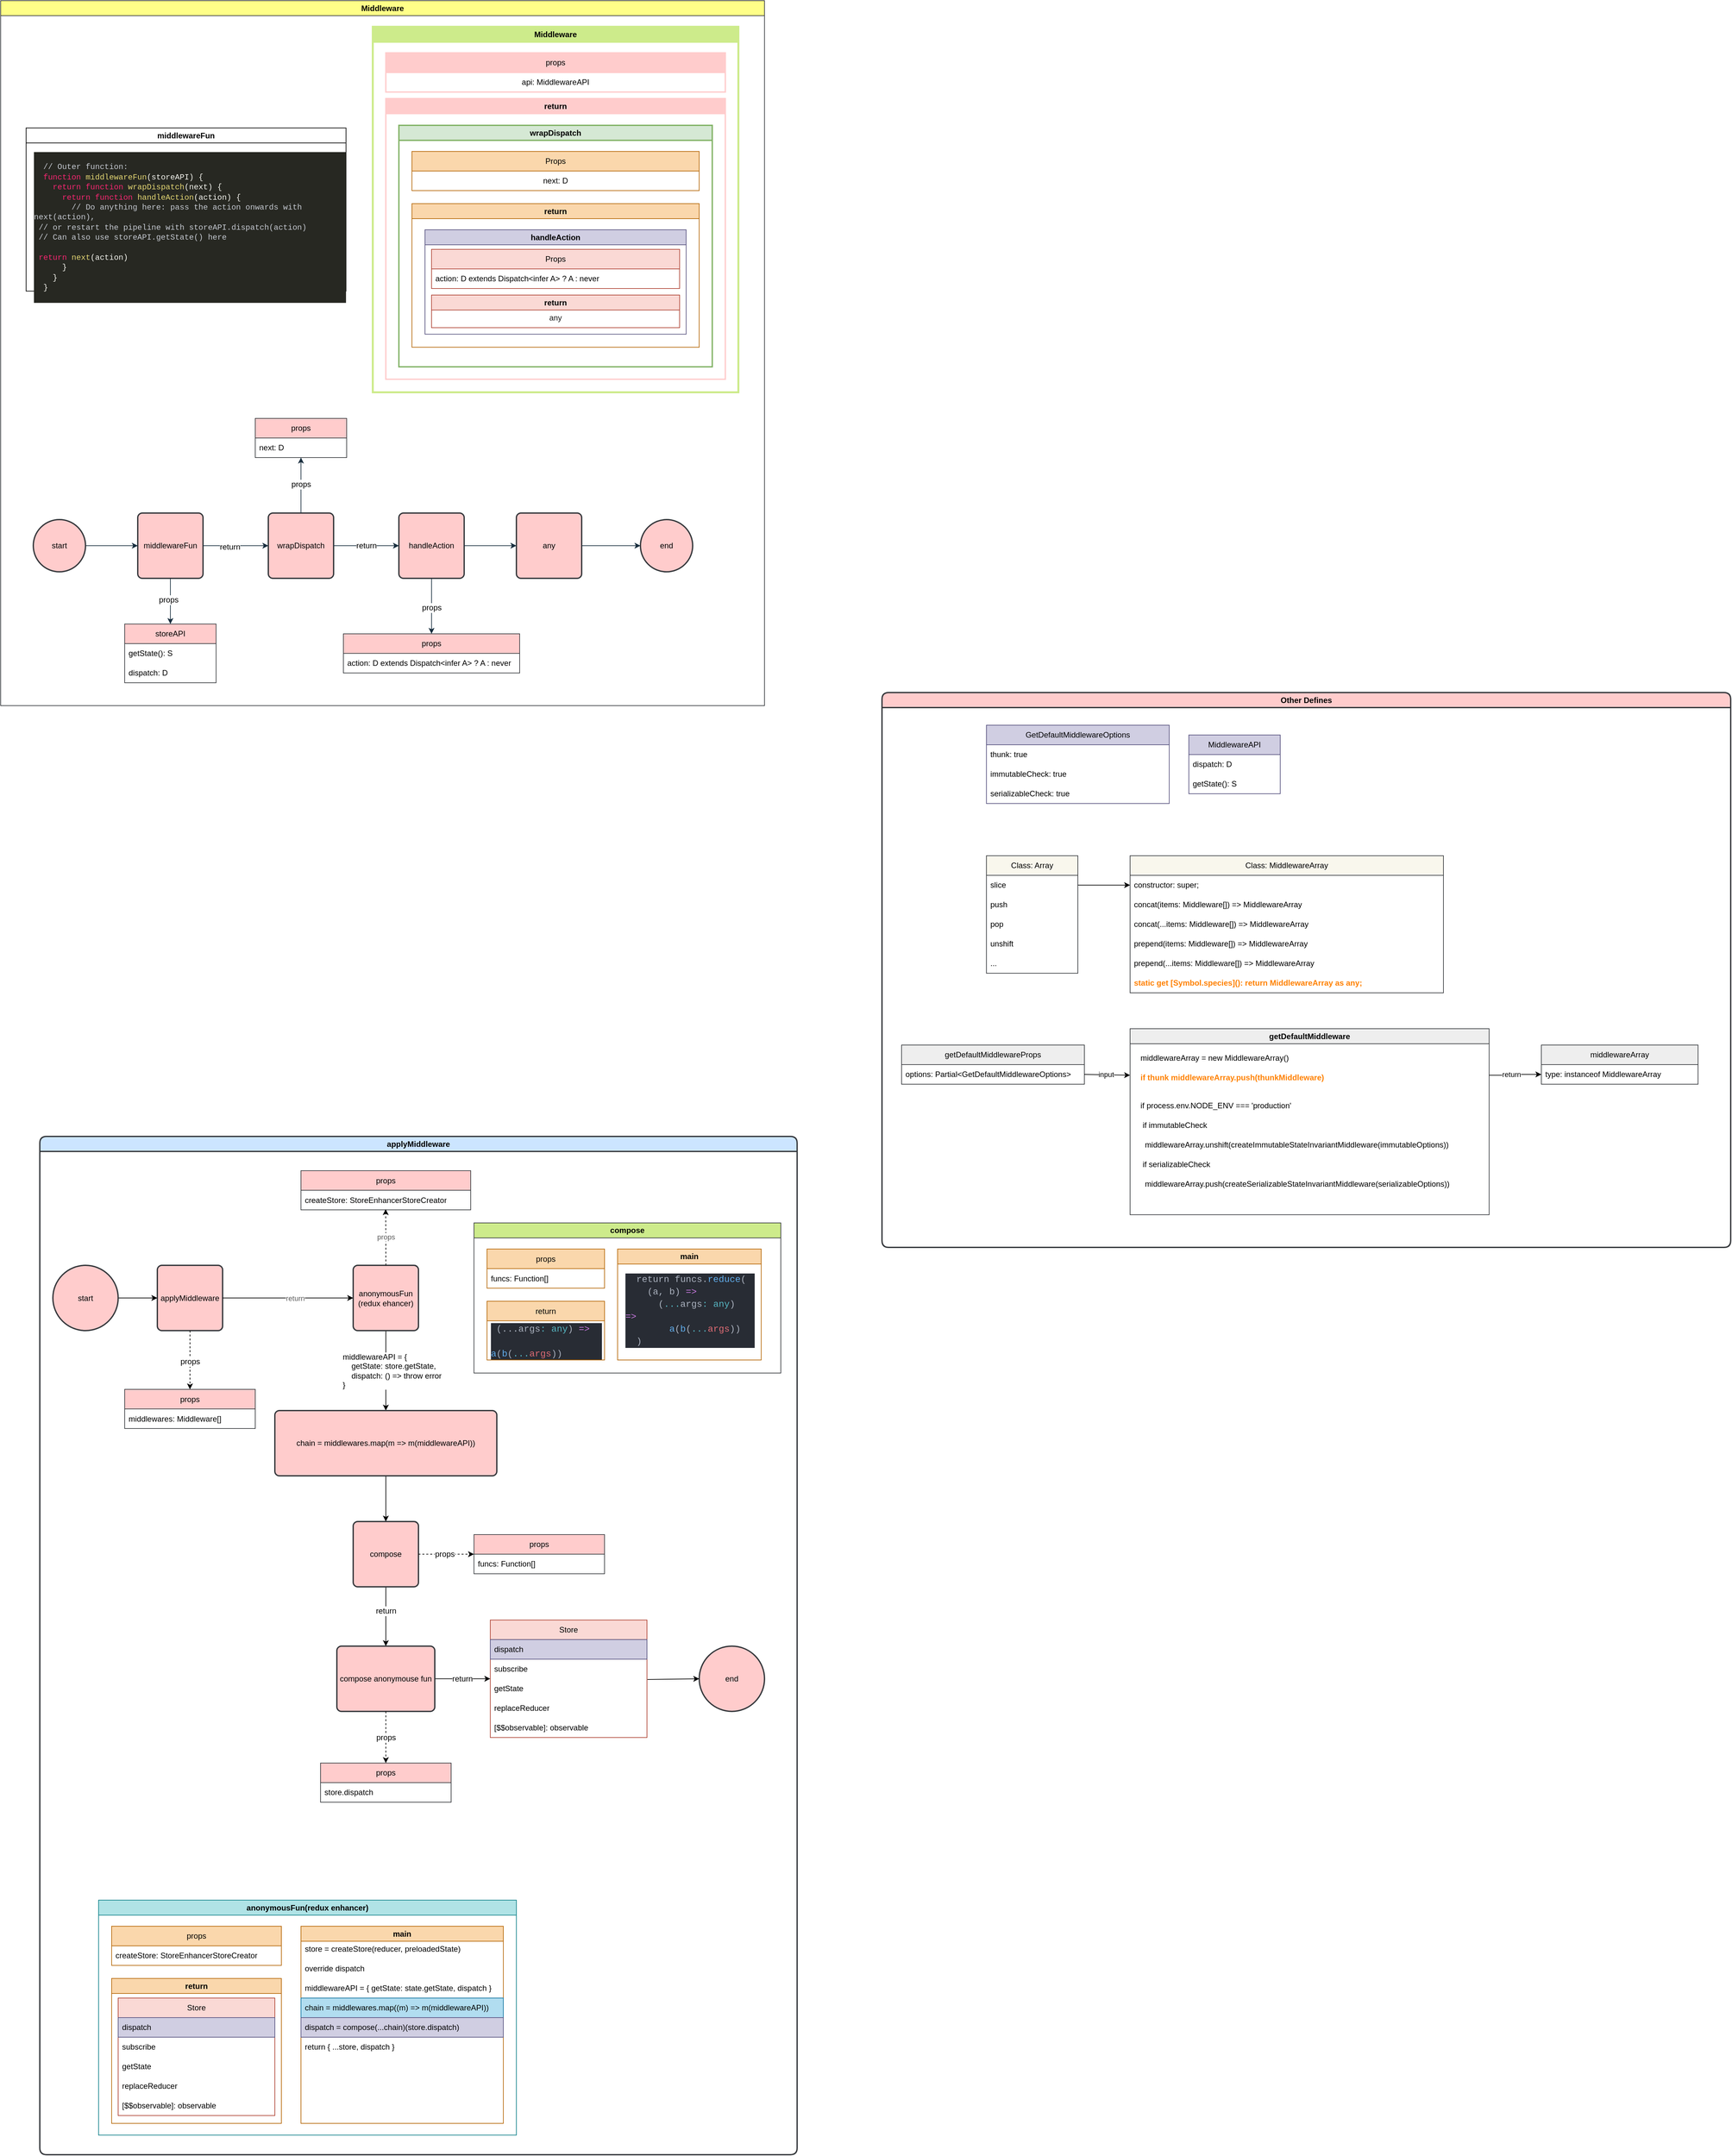 <mxfile version="20.8.16" type="github">
  <diagram name="第 1 页" id="Je5M9p50dfMenlb4uafC">
    <mxGraphModel dx="3273" dy="1154" grid="1" gridSize="10" guides="1" tooltips="1" connect="1" arrows="1" fold="1" page="1" pageScale="1" pageWidth="827" pageHeight="1169" math="0" shadow="0">
      <root>
        <mxCell id="0" />
        <mxCell id="1" parent="0" />
        <mxCell id="uOk9SfMnvMUk-7f9dFpr-245" value="Middleware" style="swimlane;whiteSpace=wrap;html=1;labelBackgroundColor=none;fontFamily=Helvetica;fontSize=12;startSize=23;fillColor=#ffff88;strokeColor=#36393d;" parent="1" vertex="1">
          <mxGeometry x="-2240" y="360" width="1170" height="1080" as="geometry" />
        </mxCell>
        <mxCell id="uOk9SfMnvMUk-7f9dFpr-83" value="middlewareFun" style="swimlane;whiteSpace=wrap;html=1;labelBackgroundColor=none;fontColor=#000000;" parent="uOk9SfMnvMUk-7f9dFpr-245" vertex="1">
          <mxGeometry x="39" y="195" width="490" height="250" as="geometry" />
        </mxCell>
        <mxCell id="uOk9SfMnvMUk-7f9dFpr-85" value="&lt;div style=&quot;font-size: 12px;&quot;&gt;&lt;span style=&quot;color: rgb(198, 202, 210); font-family: SFMono-Regular, Menlo, Monaco, Consolas, &amp;quot;Liberation Mono&amp;quot;, &amp;quot;Courier New&amp;quot;, monospace; font-size: 12px;&quot;&gt;&amp;nbsp;&amp;nbsp;&lt;/span&gt;&lt;/div&gt;&lt;div style=&quot;font-size: 12px;&quot;&gt;&lt;span style=&quot;color: rgb(198, 202, 210); font-family: SFMono-Regular, Menlo, Monaco, Consolas, &amp;quot;Liberation Mono&amp;quot;, &amp;quot;Courier New&amp;quot;, monospace; font-size: 12px;&quot;&gt;&amp;nbsp; // Outer function:&lt;/span&gt;&lt;br style=&quot;font-size: 12px;&quot;&gt;&lt;/div&gt;&lt;div style=&quot;font-size: 12px;&quot;&gt;&lt;span style=&quot;box-sizing: border-box; font-family: SFMono-Regular, Menlo, Monaco, Consolas, &amp;quot;Liberation Mono&amp;quot;, &amp;quot;Courier New&amp;quot;, monospace; font-size: 12px;&quot; class=&quot;token-line&quot;&gt;&lt;font color=&quot;#f8f8f2&quot;&gt;&lt;span style=&quot;box-sizing: border-box; font-size: 12px;&quot; class=&quot;token plain&quot;&gt;&lt;/span&gt;&lt;/font&gt;&lt;span style=&quot;color: rgb(249, 38, 114); box-sizing: border-box; font-size: 12px;&quot; class=&quot;token keyword&quot;&gt;&amp;nbsp; function&lt;/span&gt;&lt;span style=&quot;box-sizing: border-box; font-size: 12px;&quot; class=&quot;token plain&quot;&gt;&lt;font color=&quot;#f8f8f2&quot;&gt;&amp;nbsp;&lt;/font&gt;&lt;font color=&quot;#e6d874&quot;&gt;middlewareFun&lt;/font&gt;&lt;/span&gt;&lt;span style=&quot;color: rgb(248, 248, 242); box-sizing: border-box; font-size: 12px;&quot; class=&quot;token punctuation&quot;&gt;(&lt;/span&gt;&lt;span style=&quot;color: rgb(248, 248, 242); box-sizing: border-box; font-size: 12px;&quot; class=&quot;token parameter&quot;&gt;storeAPI&lt;/span&gt;&lt;span style=&quot;color: rgb(248, 248, 242); box-sizing: border-box; font-size: 12px;&quot; class=&quot;token punctuation&quot;&gt;)&lt;/span&gt;&lt;span style=&quot;color: rgb(248, 248, 242); box-sizing: border-box; font-size: 12px;&quot; class=&quot;token plain&quot;&gt; &lt;/span&gt;&lt;span style=&quot;color: rgb(248, 248, 242); box-sizing: border-box; font-size: 12px;&quot; class=&quot;token punctuation&quot;&gt;{&lt;/span&gt;&lt;font color=&quot;#f8f8f2&quot;&gt;&lt;span style=&quot;box-sizing: border-box; font-size: 12px;&quot; class=&quot;token plain&quot;&gt;&lt;/span&gt;&lt;/font&gt;&lt;br style=&quot;box-sizing: border-box; font-size: 12px;&quot;&gt;&lt;/span&gt;&lt;span style=&quot;box-sizing: border-box; color: rgb(248, 248, 242); font-family: SFMono-Regular, Menlo, Monaco, Consolas, &amp;quot;Liberation Mono&amp;quot;, &amp;quot;Courier New&amp;quot;, monospace; font-size: 12px;&quot; class=&quot;token-line&quot;&gt;&lt;span style=&quot;box-sizing: border-box; color: rgb(249, 38, 114); font-size: 12px;&quot; class=&quot;token keyword control-flow&quot;&gt;&amp;nbsp; &amp;nbsp; return&lt;/span&gt;&lt;span style=&quot;box-sizing: border-box; font-size: 12px;&quot; class=&quot;token plain&quot;&gt; &lt;/span&gt;&lt;span style=&quot;box-sizing: border-box; color: rgb(249, 38, 114); font-size: 12px;&quot; class=&quot;token keyword&quot;&gt;function&lt;/span&gt;&lt;span style=&quot;box-sizing: border-box; font-size: 12px;&quot; class=&quot;token plain&quot;&gt; &lt;/span&gt;&lt;span style=&quot;box-sizing: border-box; color: rgb(230, 216, 116); font-size: 12px;&quot; class=&quot;token function&quot;&gt;wrapDispatch&lt;/span&gt;&lt;span style=&quot;box-sizing: border-box; font-size: 12px;&quot; class=&quot;token punctuation&quot;&gt;(&lt;/span&gt;&lt;span style=&quot;box-sizing: border-box; font-size: 12px;&quot; class=&quot;token parameter&quot;&gt;next&lt;/span&gt;&lt;span style=&quot;box-sizing: border-box; font-size: 12px;&quot; class=&quot;token punctuation&quot;&gt;)&lt;/span&gt;&lt;span style=&quot;box-sizing: border-box; font-size: 12px;&quot; class=&quot;token plain&quot;&gt; &lt;/span&gt;&lt;span style=&quot;box-sizing: border-box; font-size: 12px;&quot; class=&quot;token punctuation&quot;&gt;{&lt;/span&gt;&lt;span style=&quot;box-sizing: border-box; font-size: 12px;&quot; class=&quot;token plain&quot;&gt;&lt;/span&gt;&lt;br style=&quot;box-sizing: border-box; font-size: 12px;&quot;&gt;&lt;/span&gt;&lt;span style=&quot;box-sizing: border-box; color: rgb(248, 248, 242); font-family: SFMono-Regular, Menlo, Monaco, Consolas, &amp;quot;Liberation Mono&amp;quot;, &amp;quot;Courier New&amp;quot;, monospace; font-size: 12px;&quot; class=&quot;token-line&quot;&gt;&lt;span style=&quot;box-sizing: border-box; color: rgb(249, 38, 114); font-size: 12px;&quot; class=&quot;token keyword control-flow&quot;&gt;&amp;nbsp; &amp;nbsp; &amp;nbsp; return&lt;/span&gt;&lt;span style=&quot;box-sizing: border-box; font-size: 12px;&quot; class=&quot;token plain&quot;&gt; &lt;/span&gt;&lt;span style=&quot;box-sizing: border-box; color: rgb(249, 38, 114); font-size: 12px;&quot; class=&quot;token keyword&quot;&gt;function&lt;/span&gt;&lt;span style=&quot;box-sizing: border-box; font-size: 12px;&quot; class=&quot;token plain&quot;&gt; &lt;/span&gt;&lt;span style=&quot;box-sizing: border-box; color: rgb(230, 216, 116); font-size: 12px;&quot; class=&quot;token function&quot;&gt;handleAction&lt;/span&gt;&lt;span style=&quot;box-sizing: border-box; font-size: 12px;&quot; class=&quot;token punctuation&quot;&gt;(&lt;/span&gt;&lt;span style=&quot;box-sizing: border-box; font-size: 12px;&quot; class=&quot;token parameter&quot;&gt;action&lt;/span&gt;&lt;span style=&quot;box-sizing: border-box; font-size: 12px;&quot; class=&quot;token punctuation&quot;&gt;)&lt;/span&gt;&lt;span style=&quot;box-sizing: border-box; font-size: 12px;&quot; class=&quot;token plain&quot;&gt; &lt;/span&gt;&lt;span style=&quot;box-sizing: border-box; font-size: 12px;&quot; class=&quot;token punctuation&quot;&gt;{&lt;/span&gt;&lt;span style=&quot;box-sizing: border-box; font-size: 12px;&quot; class=&quot;token plain&quot;&gt;&lt;/span&gt;&lt;br style=&quot;box-sizing: border-box; font-size: 12px;&quot;&gt;&lt;/span&gt;&lt;span style=&quot;box-sizing: border-box; color: rgb(248, 248, 242); font-family: SFMono-Regular, Menlo, Monaco, Consolas, &amp;quot;Liberation Mono&amp;quot;, &amp;quot;Courier New&amp;quot;, monospace; font-size: 12px;&quot; class=&quot;token-line&quot;&gt;&lt;span style=&quot;box-sizing: border-box; color: rgb(198, 202, 210); font-size: 12px;&quot; class=&quot;token comment&quot;&gt;&amp;nbsp; &amp;nbsp; &amp;nbsp; &amp;nbsp; // Do anything here: pass the action onwards with next(action),&lt;/span&gt;&lt;span style=&quot;box-sizing: border-box; font-size: 12px;&quot; class=&quot;token plain&quot;&gt;&lt;/span&gt;&lt;br style=&quot;box-sizing: border-box; font-size: 12px;&quot;&gt;&lt;/span&gt;&lt;span style=&quot;box-sizing: border-box; color: rgb(248, 248, 242); font-family: SFMono-Regular, Menlo, Monaco, Consolas, &amp;quot;Liberation Mono&amp;quot;, &amp;quot;Courier New&amp;quot;, monospace; font-size: 12px;&quot; class=&quot;token-line&quot;&gt;&lt;span style=&quot;box-sizing: border-box; font-size: 12px;&quot; class=&quot;token plain&quot;&gt;      &lt;/span&gt;&lt;span style=&quot;box-sizing: border-box; color: rgb(198, 202, 210); font-size: 12px;&quot; class=&quot;token comment&quot;&gt;&lt;span style=&quot;white-space: pre; font-size: 12px;&quot;&gt; &lt;/span&gt;// or restart the pipeline with storeAPI.dispatch(action)&lt;/span&gt;&lt;span style=&quot;box-sizing: border-box; font-size: 12px;&quot; class=&quot;token plain&quot;&gt;&lt;/span&gt;&lt;br style=&quot;box-sizing: border-box; font-size: 12px;&quot;&gt;&lt;/span&gt;&lt;span style=&quot;box-sizing: border-box; color: rgb(248, 248, 242); font-family: SFMono-Regular, Menlo, Monaco, Consolas, &amp;quot;Liberation Mono&amp;quot;, &amp;quot;Courier New&amp;quot;, monospace; font-size: 12px;&quot; class=&quot;token-line&quot;&gt;&lt;span style=&quot;box-sizing: border-box; font-size: 12px;&quot; class=&quot;token plain&quot;&gt;      &lt;/span&gt;&lt;span style=&quot;box-sizing: border-box; color: rgb(198, 202, 210); font-size: 12px;&quot; class=&quot;token comment&quot;&gt;&lt;span style=&quot;white-space: pre; font-size: 12px;&quot;&gt; &lt;/span&gt;// Can also use storeAPI.getState() here&lt;/span&gt;&lt;span style=&quot;box-sizing: border-box; font-size: 12px;&quot; class=&quot;token plain&quot;&gt;&lt;/span&gt;&lt;br style=&quot;box-sizing: border-box; font-size: 12px;&quot;&gt;&lt;/span&gt;&lt;span style=&quot;box-sizing: border-box; color: rgb(248, 248, 242); font-family: SFMono-Regular, Menlo, Monaco, Consolas, &amp;quot;Liberation Mono&amp;quot;, &amp;quot;Courier New&amp;quot;, monospace; font-size: 12px;&quot; class=&quot;token-line&quot;&gt;&lt;span style=&quot;box-sizing: border-box; display: inline-block; font-size: 12px;&quot; class=&quot;token plain&quot;&gt;&lt;/span&gt;&lt;br style=&quot;box-sizing: border-box; font-size: 12px;&quot;&gt;&lt;/span&gt;&lt;span style=&quot;box-sizing: border-box; color: rgb(248, 248, 242); font-family: SFMono-Regular, Menlo, Monaco, Consolas, &amp;quot;Liberation Mono&amp;quot;, &amp;quot;Courier New&amp;quot;, monospace; font-size: 12px;&quot; class=&quot;token-line&quot;&gt;&lt;span style=&quot;box-sizing: border-box; font-size: 12px;&quot; class=&quot;token plain&quot;&gt;      &lt;/span&gt;&lt;span style=&quot;box-sizing: border-box; color: rgb(249, 38, 114); font-size: 12px;&quot; class=&quot;token keyword control-flow&quot;&gt;&lt;span style=&quot;white-space: pre; font-size: 12px;&quot;&gt; &lt;/span&gt;return&lt;/span&gt;&lt;span style=&quot;box-sizing: border-box; font-size: 12px;&quot; class=&quot;token plain&quot;&gt; &lt;/span&gt;&lt;span style=&quot;box-sizing: border-box; color: rgb(230, 216, 116); font-size: 12px;&quot; class=&quot;token function&quot;&gt;next&lt;/span&gt;&lt;span style=&quot;box-sizing: border-box; font-size: 12px;&quot; class=&quot;token punctuation&quot;&gt;(&lt;/span&gt;&lt;span style=&quot;box-sizing: border-box; font-size: 12px;&quot; class=&quot;token plain&quot;&gt;action&lt;/span&gt;&lt;span style=&quot;box-sizing: border-box; font-size: 12px;&quot; class=&quot;token punctuation&quot;&gt;)&lt;/span&gt;&lt;/span&gt;&lt;/div&gt;&lt;div style=&quot;font-size: 12px;&quot;&gt;&lt;span style=&quot;box-sizing: border-box; color: rgb(248, 248, 242); font-family: SFMono-Regular, Menlo, Monaco, Consolas, &amp;quot;Liberation Mono&amp;quot;, &amp;quot;Courier New&amp;quot;, monospace; font-size: 12px;&quot; class=&quot;token-line&quot;&gt;&lt;span style=&quot;box-sizing: border-box; font-size: 12px;&quot; class=&quot;token punctuation&quot;&gt;&amp;nbsp; &amp;nbsp; &amp;nbsp; }&lt;/span&gt;&lt;span style=&quot;box-sizing: border-box; font-size: 12px;&quot; class=&quot;token plain&quot;&gt;&lt;/span&gt;&lt;br style=&quot;box-sizing: border-box; font-size: 12px;&quot;&gt;&lt;/span&gt;&lt;span style=&quot;box-sizing: border-box; color: rgb(248, 248, 242); font-family: SFMono-Regular, Menlo, Monaco, Consolas, &amp;quot;Liberation Mono&amp;quot;, &amp;quot;Courier New&amp;quot;, monospace; font-size: 12px;&quot; class=&quot;token-line&quot;&gt;&lt;span style=&quot;box-sizing: border-box; font-size: 12px;&quot; class=&quot;token punctuation&quot;&gt;&amp;nbsp; &amp;nbsp; }&lt;/span&gt;&lt;span style=&quot;box-sizing: border-box; font-size: 12px;&quot; class=&quot;token plain&quot;&gt;&lt;/span&gt;&lt;br style=&quot;box-sizing: border-box; font-size: 12px;&quot;&gt;&lt;/span&gt;&lt;span style=&quot;box-sizing: border-box; color: rgb(248, 248, 242); font-family: SFMono-Regular, Menlo, Monaco, Consolas, &amp;quot;Liberation Mono&amp;quot;, &amp;quot;Courier New&amp;quot;, monospace; font-size: 12px;&quot; class=&quot;token-line&quot;&gt;&lt;span style=&quot;box-sizing: border-box; font-size: 12px;&quot; class=&quot;token plain&quot;&gt;&lt;/span&gt;&lt;span style=&quot;box-sizing: border-box; font-size: 12px;&quot; class=&quot;token punctuation&quot;&gt;&amp;nbsp; }&lt;/span&gt;&lt;/span&gt;&lt;br style=&quot;font-size: 12px;&quot;&gt;&lt;/div&gt;&lt;div style=&quot;font-size: 12px;&quot;&gt;&lt;span style=&quot;box-sizing: border-box; color: rgb(248, 248, 242); font-family: SFMono-Regular, Menlo, Monaco, Consolas, &amp;quot;Liberation Mono&amp;quot;, &amp;quot;Courier New&amp;quot;, monospace; font-size: 12px;&quot; class=&quot;token-line&quot;&gt;&lt;span style=&quot;box-sizing: border-box; font-size: 12px;&quot; class=&quot;token punctuation&quot;&gt;&lt;br&gt;&lt;/span&gt;&lt;/span&gt;&lt;/div&gt;" style="text;html=1;strokeColor=none;fillColor=none;align=left;verticalAlign=top;whiteSpace=wrap;rounded=0;fontColor=#000000;labelBackgroundColor=#272822;fontSize=12;spacingTop=0;spacingLeft=0;labelBorderColor=none;" parent="uOk9SfMnvMUk-7f9dFpr-83" vertex="1">
          <mxGeometry x="10" y="30" width="480" height="220" as="geometry" />
        </mxCell>
        <mxCell id="uOk9SfMnvMUk-7f9dFpr-36" value="Middleware" style="swimlane;whiteSpace=wrap;html=1;fillColor=#cdeb8b;strokeColor=#cdeb8b;strokeWidth=3;" parent="uOk9SfMnvMUk-7f9dFpr-245" vertex="1">
          <mxGeometry x="570" y="40" width="560" height="560" as="geometry">
            <mxRectangle x="-1840" y="-30" width="110" height="30" as="alternateBounds" />
          </mxGeometry>
        </mxCell>
        <mxCell id="uOk9SfMnvMUk-7f9dFpr-37" value="props" style="swimlane;fontStyle=0;childLayout=stackLayout;horizontal=1;startSize=30;horizontalStack=0;resizeParent=1;resizeParentMax=0;resizeLast=0;collapsible=1;marginBottom=0;whiteSpace=wrap;html=1;fillColor=#ffcccc;strokeColor=#ffcccc;strokeWidth=2;" parent="uOk9SfMnvMUk-7f9dFpr-36" vertex="1">
          <mxGeometry x="20" y="40" width="520" height="60" as="geometry" />
        </mxCell>
        <mxCell id="uOk9SfMnvMUk-7f9dFpr-38" value="api: MiddlewareAPI" style="text;strokeColor=none;fillColor=none;align=center;verticalAlign=middle;spacingLeft=4;spacingRight=4;overflow=hidden;points=[[0,0.5],[1,0.5]];portConstraint=eastwest;rotatable=0;whiteSpace=wrap;html=1;" parent="uOk9SfMnvMUk-7f9dFpr-37" vertex="1">
          <mxGeometry y="30" width="520" height="30" as="geometry" />
        </mxCell>
        <mxCell id="uOk9SfMnvMUk-7f9dFpr-199" value="return" style="swimlane;whiteSpace=wrap;html=1;labelBackgroundColor=none;strokeColor=#ffcccc;fontFamily=Helvetica;fontSize=12;fontColor=default;startSize=23;fillColor=#ffcccc;strokeWidth=2;" parent="uOk9SfMnvMUk-7f9dFpr-36" vertex="1">
          <mxGeometry x="20" y="110" width="520" height="430" as="geometry" />
        </mxCell>
        <mxCell id="uOk9SfMnvMUk-7f9dFpr-178" value="wrapDispatch" style="swimlane;whiteSpace=wrap;html=1;labelBackgroundColor=none;strokeColor=#82b366;fillColor=#d5e8d4;swimlaneFillColor=default;strokeWidth=2;" parent="uOk9SfMnvMUk-7f9dFpr-199" vertex="1">
          <mxGeometry x="20" y="41" width="480" height="370" as="geometry" />
        </mxCell>
        <mxCell id="uOk9SfMnvMUk-7f9dFpr-182" value="Props" style="swimlane;fontStyle=0;childLayout=stackLayout;horizontal=1;startSize=30;horizontalStack=0;resizeParent=1;resizeParentMax=0;resizeLast=0;collapsible=1;marginBottom=0;whiteSpace=wrap;html=1;labelBackgroundColor=none;strokeColor=#b46504;fontFamily=Helvetica;fontSize=12;fillColor=#fad7ac;" parent="uOk9SfMnvMUk-7f9dFpr-178" vertex="1">
          <mxGeometry x="20" y="40" width="440" height="60" as="geometry" />
        </mxCell>
        <mxCell id="uOk9SfMnvMUk-7f9dFpr-183" value="next: D" style="text;strokeColor=none;fillColor=none;align=center;verticalAlign=middle;spacingLeft=4;spacingRight=4;overflow=hidden;points=[[0,0.5],[1,0.5]];portConstraint=eastwest;rotatable=0;whiteSpace=wrap;html=1;fontSize=12;fontFamily=Helvetica;fontColor=default;" parent="uOk9SfMnvMUk-7f9dFpr-182" vertex="1">
          <mxGeometry y="30" width="440" height="30" as="geometry" />
        </mxCell>
        <mxCell id="uOk9SfMnvMUk-7f9dFpr-189" value="return" style="swimlane;whiteSpace=wrap;html=1;labelBackgroundColor=none;strokeColor=#b46504;fillColor=#fad7ac;" parent="uOk9SfMnvMUk-7f9dFpr-178" vertex="1">
          <mxGeometry x="20" y="120" width="440" height="220" as="geometry" />
        </mxCell>
        <mxCell id="uOk9SfMnvMUk-7f9dFpr-193" value="handleAction" style="swimlane;whiteSpace=wrap;html=1;labelBackgroundColor=none;strokeColor=#56517e;fillColor=#d0cee2;startSize=23;" parent="uOk9SfMnvMUk-7f9dFpr-189" vertex="1">
          <mxGeometry x="20" y="40" width="400" height="160" as="geometry" />
        </mxCell>
        <mxCell id="uOk9SfMnvMUk-7f9dFpr-195" value="Props" style="swimlane;fontStyle=0;childLayout=stackLayout;horizontal=1;startSize=30;horizontalStack=0;resizeParent=1;resizeParentMax=0;resizeLast=0;collapsible=1;marginBottom=0;whiteSpace=wrap;html=1;labelBackgroundColor=none;strokeColor=#ae4132;fontFamily=Helvetica;fontSize=12;fillColor=#fad9d5;" parent="uOk9SfMnvMUk-7f9dFpr-193" vertex="1">
          <mxGeometry x="10" y="30" width="380" height="60" as="geometry" />
        </mxCell>
        <mxCell id="uOk9SfMnvMUk-7f9dFpr-196" value="action: D extends Dispatch&amp;lt;infer A&amp;gt; ? A : never" style="text;strokeColor=none;fillColor=none;align=left;verticalAlign=middle;spacingLeft=4;spacingRight=4;overflow=hidden;points=[[0,0.5],[1,0.5]];portConstraint=eastwest;rotatable=0;whiteSpace=wrap;html=1;fontSize=12;fontFamily=Helvetica;fontColor=default;" parent="uOk9SfMnvMUk-7f9dFpr-195" vertex="1">
          <mxGeometry y="30" width="380" height="30" as="geometry" />
        </mxCell>
        <mxCell id="uOk9SfMnvMUk-7f9dFpr-197" value="return" style="swimlane;whiteSpace=wrap;html=1;labelBackgroundColor=none;strokeColor=#ae4132;fillColor=#fad9d5;" parent="uOk9SfMnvMUk-7f9dFpr-193" vertex="1">
          <mxGeometry x="10" y="100" width="380" height="50" as="geometry" />
        </mxCell>
        <mxCell id="uOk9SfMnvMUk-7f9dFpr-198" value="any" style="text;html=1;strokeColor=none;fillColor=none;align=center;verticalAlign=middle;whiteSpace=wrap;rounded=0;fontColor=#1A1A1A;" parent="uOk9SfMnvMUk-7f9dFpr-197" vertex="1">
          <mxGeometry y="19" width="380" height="31" as="geometry" />
        </mxCell>
        <mxCell id="uOk9SfMnvMUk-7f9dFpr-201" value="middlewareFun" style="rounded=1;whiteSpace=wrap;html=1;absoluteArcSize=1;arcSize=14;strokeWidth=2;labelBackgroundColor=none;strokeColor=#36393d;fontFamily=Helvetica;fontSize=12;fontColor=default;startSize=23;fillColor=#ffcccc;" parent="uOk9SfMnvMUk-7f9dFpr-245" vertex="1">
          <mxGeometry x="210" y="785" width="100" height="100" as="geometry" />
        </mxCell>
        <mxCell id="uOk9SfMnvMUk-7f9dFpr-202" value="storeAPI" style="swimlane;fontStyle=0;childLayout=stackLayout;horizontal=1;startSize=30;horizontalStack=0;resizeParent=1;resizeParentMax=0;resizeLast=0;collapsible=1;marginBottom=0;whiteSpace=wrap;html=1;labelBackgroundColor=none;strokeColor=#36393d;fontFamily=Helvetica;fontSize=12;fontColor=default;fillColor=#ffcccc;" parent="uOk9SfMnvMUk-7f9dFpr-245" vertex="1">
          <mxGeometry x="190" y="955" width="140" height="90" as="geometry" />
        </mxCell>
        <mxCell id="uOk9SfMnvMUk-7f9dFpr-203" value="getState(): S" style="text;strokeColor=none;fillColor=none;align=left;verticalAlign=middle;spacingLeft=4;spacingRight=4;overflow=hidden;points=[[0,0.5],[1,0.5]];portConstraint=eastwest;rotatable=0;whiteSpace=wrap;html=1;fontSize=12;fontFamily=Helvetica;fontColor=default;" parent="uOk9SfMnvMUk-7f9dFpr-202" vertex="1">
          <mxGeometry y="30" width="140" height="30" as="geometry" />
        </mxCell>
        <mxCell id="uOk9SfMnvMUk-7f9dFpr-204" value="dispatch: D" style="text;strokeColor=none;fillColor=none;align=left;verticalAlign=middle;spacingLeft=4;spacingRight=4;overflow=hidden;points=[[0,0.5],[1,0.5]];portConstraint=eastwest;rotatable=0;whiteSpace=wrap;html=1;fontSize=12;fontFamily=Helvetica;fontColor=default;" parent="uOk9SfMnvMUk-7f9dFpr-202" vertex="1">
          <mxGeometry y="60" width="140" height="30" as="geometry" />
        </mxCell>
        <mxCell id="uOk9SfMnvMUk-7f9dFpr-234" style="edgeStyle=orthogonalEdgeStyle;rounded=0;orthogonalLoop=1;jettySize=auto;html=1;strokeColor=#182E3E;fontFamily=Helvetica;fontSize=12;fontColor=default;startSize=23;entryX=0.5;entryY=0;entryDx=0;entryDy=0;" parent="uOk9SfMnvMUk-7f9dFpr-245" source="uOk9SfMnvMUk-7f9dFpr-201" target="uOk9SfMnvMUk-7f9dFpr-202" edge="1">
          <mxGeometry relative="1" as="geometry">
            <mxPoint x="260" y="950" as="targetPoint" />
          </mxGeometry>
        </mxCell>
        <mxCell id="uOk9SfMnvMUk-7f9dFpr-209" value="wrapDispatch" style="rounded=1;whiteSpace=wrap;html=1;absoluteArcSize=1;arcSize=14;strokeWidth=2;labelBackgroundColor=none;strokeColor=#36393d;fontFamily=Helvetica;fontSize=12;fontColor=default;startSize=23;fillColor=#ffcccc;" parent="uOk9SfMnvMUk-7f9dFpr-245" vertex="1">
          <mxGeometry x="410" y="785" width="100" height="100" as="geometry" />
        </mxCell>
        <mxCell id="uOk9SfMnvMUk-7f9dFpr-210" value="" style="edgeStyle=orthogonalEdgeStyle;rounded=0;orthogonalLoop=1;jettySize=auto;html=1;strokeColor=#182E3E;fontFamily=Helvetica;fontSize=12;fontColor=default;startSize=23;" parent="uOk9SfMnvMUk-7f9dFpr-245" source="uOk9SfMnvMUk-7f9dFpr-201" target="uOk9SfMnvMUk-7f9dFpr-209" edge="1">
          <mxGeometry relative="1" as="geometry" />
        </mxCell>
        <mxCell id="uOk9SfMnvMUk-7f9dFpr-216" value="return" style="edgeLabel;html=1;align=center;verticalAlign=middle;resizable=0;points=[];fontSize=12;fontFamily=Helvetica;fontColor=default;" parent="uOk9SfMnvMUk-7f9dFpr-210" vertex="1" connectable="0">
          <mxGeometry x="-0.187" y="-2" relative="1" as="geometry">
            <mxPoint as="offset" />
          </mxGeometry>
        </mxCell>
        <mxCell id="uOk9SfMnvMUk-7f9dFpr-212" value="handleAction" style="rounded=1;whiteSpace=wrap;html=1;absoluteArcSize=1;arcSize=14;strokeWidth=2;labelBackgroundColor=none;strokeColor=#36393d;fontFamily=Helvetica;fontSize=12;fontColor=default;startSize=23;fillColor=#ffcccc;" parent="uOk9SfMnvMUk-7f9dFpr-245" vertex="1">
          <mxGeometry x="610" y="785" width="100" height="100" as="geometry" />
        </mxCell>
        <mxCell id="uOk9SfMnvMUk-7f9dFpr-213" value="" style="edgeStyle=orthogonalEdgeStyle;rounded=0;orthogonalLoop=1;jettySize=auto;html=1;strokeColor=#182E3E;fontFamily=Helvetica;fontSize=12;fontColor=default;startSize=23;" parent="uOk9SfMnvMUk-7f9dFpr-245" source="uOk9SfMnvMUk-7f9dFpr-209" target="uOk9SfMnvMUk-7f9dFpr-212" edge="1">
          <mxGeometry relative="1" as="geometry" />
        </mxCell>
        <mxCell id="uOk9SfMnvMUk-7f9dFpr-217" value="return" style="edgeLabel;html=1;align=center;verticalAlign=middle;resizable=0;points=[];fontSize=12;fontFamily=Helvetica;fontColor=default;" parent="uOk9SfMnvMUk-7f9dFpr-213" vertex="1" connectable="0">
          <mxGeometry x="0.234" relative="1" as="geometry">
            <mxPoint x="-12" as="offset" />
          </mxGeometry>
        </mxCell>
        <mxCell id="uOk9SfMnvMUk-7f9dFpr-218" value="props" style="swimlane;fontStyle=0;childLayout=stackLayout;horizontal=1;startSize=30;horizontalStack=0;resizeParent=1;resizeParentMax=0;resizeLast=0;collapsible=1;marginBottom=0;whiteSpace=wrap;html=1;labelBackgroundColor=none;strokeColor=#36393d;fontFamily=Helvetica;fontSize=12;fontColor=default;fillColor=#ffcccc;" parent="uOk9SfMnvMUk-7f9dFpr-245" vertex="1">
          <mxGeometry x="390" y="640" width="140" height="60" as="geometry" />
        </mxCell>
        <mxCell id="uOk9SfMnvMUk-7f9dFpr-219" value="next: D" style="text;strokeColor=none;fillColor=none;align=left;verticalAlign=middle;spacingLeft=4;spacingRight=4;overflow=hidden;points=[[0,0.5],[1,0.5]];portConstraint=eastwest;rotatable=0;whiteSpace=wrap;html=1;fontSize=12;fontFamily=Helvetica;fontColor=default;" parent="uOk9SfMnvMUk-7f9dFpr-218" vertex="1">
          <mxGeometry y="30" width="140" height="30" as="geometry" />
        </mxCell>
        <mxCell id="uOk9SfMnvMUk-7f9dFpr-222" style="edgeStyle=orthogonalEdgeStyle;rounded=0;orthogonalLoop=1;jettySize=auto;html=1;entryX=0.5;entryY=1;entryDx=0;entryDy=0;entryPerimeter=0;strokeColor=#182E3E;fontFamily=Helvetica;fontSize=12;fontColor=default;startSize=23;" parent="uOk9SfMnvMUk-7f9dFpr-245" source="uOk9SfMnvMUk-7f9dFpr-209" target="uOk9SfMnvMUk-7f9dFpr-219" edge="1">
          <mxGeometry relative="1" as="geometry" />
        </mxCell>
        <mxCell id="uOk9SfMnvMUk-7f9dFpr-223" value="props" style="edgeLabel;html=1;align=center;verticalAlign=middle;resizable=0;points=[];fontSize=12;fontFamily=Helvetica;fontColor=default;" parent="uOk9SfMnvMUk-7f9dFpr-222" vertex="1" connectable="0">
          <mxGeometry x="0.252" y="1" relative="1" as="geometry">
            <mxPoint x="1" y="9" as="offset" />
          </mxGeometry>
        </mxCell>
        <mxCell id="uOk9SfMnvMUk-7f9dFpr-224" value="props" style="swimlane;fontStyle=0;childLayout=stackLayout;horizontal=1;startSize=30;horizontalStack=0;resizeParent=1;resizeParentMax=0;resizeLast=0;collapsible=1;marginBottom=0;whiteSpace=wrap;html=1;labelBackgroundColor=none;strokeColor=#36393d;fontFamily=Helvetica;fontSize=12;fontColor=default;fillColor=#ffcccc;" parent="uOk9SfMnvMUk-7f9dFpr-245" vertex="1">
          <mxGeometry x="525" y="970" width="270" height="60" as="geometry" />
        </mxCell>
        <mxCell id="uOk9SfMnvMUk-7f9dFpr-225" value="action: D extends Dispatch&amp;lt;infer A&amp;gt; ? A : never" style="text;strokeColor=none;fillColor=none;align=left;verticalAlign=middle;spacingLeft=4;spacingRight=4;overflow=hidden;points=[[0,0.5],[1,0.5]];portConstraint=eastwest;rotatable=0;whiteSpace=wrap;html=1;fontSize=12;fontFamily=Helvetica;fontColor=default;" parent="uOk9SfMnvMUk-7f9dFpr-224" vertex="1">
          <mxGeometry y="30" width="270" height="30" as="geometry" />
        </mxCell>
        <mxCell id="uOk9SfMnvMUk-7f9dFpr-226" style="edgeStyle=orthogonalEdgeStyle;rounded=0;orthogonalLoop=1;jettySize=auto;html=1;strokeColor=#182E3E;fontFamily=Helvetica;fontSize=12;fontColor=default;startSize=23;" parent="uOk9SfMnvMUk-7f9dFpr-245" source="uOk9SfMnvMUk-7f9dFpr-212" target="uOk9SfMnvMUk-7f9dFpr-224" edge="1">
          <mxGeometry relative="1" as="geometry">
            <Array as="points">
              <mxPoint x="660" y="940" />
              <mxPoint x="660" y="940" />
            </Array>
          </mxGeometry>
        </mxCell>
        <mxCell id="uOk9SfMnvMUk-7f9dFpr-227" value="props" style="edgeLabel;html=1;align=center;verticalAlign=middle;resizable=0;points=[];fontSize=12;fontFamily=Helvetica;fontColor=default;" parent="uOk9SfMnvMUk-7f9dFpr-226" vertex="1" connectable="0">
          <mxGeometry x="0.233" y="2" relative="1" as="geometry">
            <mxPoint x="-2" y="-8" as="offset" />
          </mxGeometry>
        </mxCell>
        <mxCell id="uOk9SfMnvMUk-7f9dFpr-230" value="any" style="rounded=1;whiteSpace=wrap;html=1;absoluteArcSize=1;arcSize=14;strokeWidth=2;labelBackgroundColor=none;strokeColor=#36393d;fontFamily=Helvetica;fontSize=12;fontColor=default;startSize=23;fillColor=#ffcccc;" parent="uOk9SfMnvMUk-7f9dFpr-245" vertex="1">
          <mxGeometry x="790" y="785" width="100" height="100" as="geometry" />
        </mxCell>
        <mxCell id="uOk9SfMnvMUk-7f9dFpr-231" value="" style="edgeStyle=orthogonalEdgeStyle;rounded=0;orthogonalLoop=1;jettySize=auto;html=1;strokeColor=#182E3E;fontFamily=Helvetica;fontSize=12;fontColor=default;startSize=23;" parent="uOk9SfMnvMUk-7f9dFpr-245" source="uOk9SfMnvMUk-7f9dFpr-212" target="uOk9SfMnvMUk-7f9dFpr-230" edge="1">
          <mxGeometry relative="1" as="geometry" />
        </mxCell>
        <mxCell id="uOk9SfMnvMUk-7f9dFpr-232" value="end" style="ellipse;whiteSpace=wrap;html=1;fillColor=#ffcccc;strokeColor=#36393d;rounded=1;arcSize=14;strokeWidth=2;labelBackgroundColor=none;startSize=23;" parent="uOk9SfMnvMUk-7f9dFpr-245" vertex="1">
          <mxGeometry x="980" y="795" width="80" height="80" as="geometry" />
        </mxCell>
        <mxCell id="uOk9SfMnvMUk-7f9dFpr-233" value="" style="edgeStyle=orthogonalEdgeStyle;rounded=0;orthogonalLoop=1;jettySize=auto;html=1;strokeColor=#182E3E;fontFamily=Helvetica;fontSize=12;fontColor=default;startSize=23;" parent="uOk9SfMnvMUk-7f9dFpr-245" source="uOk9SfMnvMUk-7f9dFpr-230" target="uOk9SfMnvMUk-7f9dFpr-232" edge="1">
          <mxGeometry relative="1" as="geometry" />
        </mxCell>
        <mxCell id="uOk9SfMnvMUk-7f9dFpr-235" value="props" style="edgeLabel;html=1;align=center;verticalAlign=middle;resizable=0;points=[];fontSize=12;fontFamily=Helvetica;fontColor=default;" parent="uOk9SfMnvMUk-7f9dFpr-245" vertex="1" connectable="0">
          <mxGeometry x="670.053" y="939.632" as="geometry">
            <mxPoint x="-413" y="-22" as="offset" />
          </mxGeometry>
        </mxCell>
        <mxCell id="uOk9SfMnvMUk-7f9dFpr-237" style="edgeStyle=orthogonalEdgeStyle;rounded=0;orthogonalLoop=1;jettySize=auto;html=1;entryX=0;entryY=0.5;entryDx=0;entryDy=0;strokeColor=#182E3E;fontFamily=Helvetica;fontSize=12;fontColor=default;startSize=23;" parent="uOk9SfMnvMUk-7f9dFpr-245" source="uOk9SfMnvMUk-7f9dFpr-236" target="uOk9SfMnvMUk-7f9dFpr-201" edge="1">
          <mxGeometry relative="1" as="geometry" />
        </mxCell>
        <mxCell id="uOk9SfMnvMUk-7f9dFpr-236" value="start" style="ellipse;whiteSpace=wrap;html=1;fillColor=#ffcccc;strokeColor=#36393d;rounded=1;arcSize=14;strokeWidth=2;labelBackgroundColor=none;startSize=23;" parent="uOk9SfMnvMUk-7f9dFpr-245" vertex="1">
          <mxGeometry x="50" y="795" width="80" height="80" as="geometry" />
        </mxCell>
        <mxCell id="uOk9SfMnvMUk-7f9dFpr-311" value="applyMiddleware" style="swimlane;whiteSpace=wrap;html=1;rounded=1;labelBackgroundColor=none;strokeColor=#36393d;strokeWidth=2;fontFamily=Helvetica;fontSize=12;startSize=23;fillColor=#cce5ff;" parent="1" vertex="1">
          <mxGeometry x="-2180" y="2100" width="1160" height="1560" as="geometry" />
        </mxCell>
        <mxCell id="uOk9SfMnvMUk-7f9dFpr-246" value="applyMiddleware" style="rounded=1;whiteSpace=wrap;html=1;absoluteArcSize=1;arcSize=14;strokeWidth=2;labelBackgroundColor=none;strokeColor=#36393d;fontFamily=Helvetica;fontSize=12;fontColor=default;startSize=23;fillColor=#ffcccc;" parent="uOk9SfMnvMUk-7f9dFpr-311" vertex="1">
          <mxGeometry x="180" y="197.5" width="100" height="100" as="geometry" />
        </mxCell>
        <mxCell id="uOk9SfMnvMUk-7f9dFpr-247" value="props" style="swimlane;fontStyle=0;childLayout=stackLayout;horizontal=1;startSize=30;horizontalStack=0;resizeParent=1;resizeParentMax=0;resizeLast=0;collapsible=1;marginBottom=0;whiteSpace=wrap;html=1;labelBackgroundColor=none;strokeColor=#36393d;fontFamily=Helvetica;fontSize=12;fontColor=default;fillColor=#ffcccc;" parent="uOk9SfMnvMUk-7f9dFpr-311" vertex="1">
          <mxGeometry x="130" y="387.5" width="200" height="60" as="geometry" />
        </mxCell>
        <mxCell id="uOk9SfMnvMUk-7f9dFpr-248" value="middlewares: Middleware[]" style="text;strokeColor=none;fillColor=none;align=left;verticalAlign=middle;spacingLeft=4;spacingRight=4;overflow=hidden;points=[[0,0.5],[1,0.5]];portConstraint=eastwest;rotatable=0;whiteSpace=wrap;html=1;fontSize=12;fontFamily=Helvetica;fontColor=default;" parent="uOk9SfMnvMUk-7f9dFpr-247" vertex="1">
          <mxGeometry y="30" width="200" height="30" as="geometry" />
        </mxCell>
        <mxCell id="uOk9SfMnvMUk-7f9dFpr-252" style="edgeStyle=orthogonalEdgeStyle;rounded=0;orthogonalLoop=1;jettySize=auto;html=1;strokeColor=default;fontFamily=Helvetica;fontSize=12;fontColor=default;startSize=23;exitX=0.5;exitY=1;exitDx=0;exitDy=0;entryX=0.5;entryY=0;entryDx=0;entryDy=0;dashed=1;" parent="uOk9SfMnvMUk-7f9dFpr-311" source="uOk9SfMnvMUk-7f9dFpr-246" target="uOk9SfMnvMUk-7f9dFpr-247" edge="1">
          <mxGeometry relative="1" as="geometry">
            <mxPoint x="680" y="-157.5" as="sourcePoint" />
            <mxPoint x="680" y="-72.5" as="targetPoint" />
          </mxGeometry>
        </mxCell>
        <mxCell id="uOk9SfMnvMUk-7f9dFpr-253" value="props" style="edgeLabel;html=1;align=center;verticalAlign=middle;resizable=0;points=[];fontSize=12;fontFamily=Helvetica;fontColor=default;" parent="uOk9SfMnvMUk-7f9dFpr-252" vertex="1" connectable="0">
          <mxGeometry x="0.233" y="2" relative="1" as="geometry">
            <mxPoint x="-2" y="-8" as="offset" />
          </mxGeometry>
        </mxCell>
        <mxCell id="2xPgZ28qMFwk7u2eZPKK-2" style="edgeStyle=orthogonalEdgeStyle;rounded=0;orthogonalLoop=1;jettySize=auto;html=1;" edge="1" parent="uOk9SfMnvMUk-7f9dFpr-311" source="uOk9SfMnvMUk-7f9dFpr-254" target="2xPgZ28qMFwk7u2eZPKK-1">
          <mxGeometry relative="1" as="geometry">
            <Array as="points">
              <mxPoint x="530" y="350" />
              <mxPoint x="530" y="350" />
            </Array>
          </mxGeometry>
        </mxCell>
        <mxCell id="uOk9SfMnvMUk-7f9dFpr-254" value="anonymousFun&lt;br&gt;(redux ehancer)" style="rounded=1;whiteSpace=wrap;html=1;absoluteArcSize=1;arcSize=14;strokeWidth=2;labelBackgroundColor=none;strokeColor=#36393d;fontFamily=Helvetica;fontSize=12;fontColor=default;startSize=23;fillColor=#ffcccc;" parent="uOk9SfMnvMUk-7f9dFpr-311" vertex="1">
          <mxGeometry x="480" y="197.5" width="100" height="100" as="geometry" />
        </mxCell>
        <mxCell id="uOk9SfMnvMUk-7f9dFpr-263" style="edgeStyle=orthogonalEdgeStyle;rounded=0;orthogonalLoop=1;jettySize=auto;html=1;entryX=0;entryY=0.5;entryDx=0;entryDy=0;strokeColor=#000000;fontColor=#5C5C5C;fillColor=#21C0A5;" parent="uOk9SfMnvMUk-7f9dFpr-311" source="uOk9SfMnvMUk-7f9dFpr-246" target="uOk9SfMnvMUk-7f9dFpr-254" edge="1">
          <mxGeometry relative="1" as="geometry" />
        </mxCell>
        <mxCell id="uOk9SfMnvMUk-7f9dFpr-275" value="return" style="edgeLabel;html=1;align=center;verticalAlign=middle;resizable=0;points=[];fontColor=#5C5C5C;" parent="uOk9SfMnvMUk-7f9dFpr-263" vertex="1" connectable="0">
          <mxGeometry x="0.258" y="1" relative="1" as="geometry">
            <mxPoint x="-15" y="1" as="offset" />
          </mxGeometry>
        </mxCell>
        <mxCell id="uOk9SfMnvMUk-7f9dFpr-256" value="props" style="swimlane;fontStyle=0;childLayout=stackLayout;horizontal=1;startSize=30;horizontalStack=0;resizeParent=1;resizeParentMax=0;resizeLast=0;collapsible=1;marginBottom=0;whiteSpace=wrap;html=1;labelBackgroundColor=none;strokeColor=#36393d;fontFamily=Helvetica;fontSize=12;fontColor=default;fillColor=#ffcccc;" parent="uOk9SfMnvMUk-7f9dFpr-311" vertex="1">
          <mxGeometry x="400" y="52.5" width="260" height="60" as="geometry" />
        </mxCell>
        <mxCell id="uOk9SfMnvMUk-7f9dFpr-257" value="createStore: StoreEnhancerStoreCreator" style="text;strokeColor=none;fillColor=none;align=left;verticalAlign=middle;spacingLeft=4;spacingRight=4;overflow=hidden;points=[[0,0.5],[1,0.5]];portConstraint=eastwest;rotatable=0;whiteSpace=wrap;html=1;fontSize=12;fontFamily=Helvetica;fontColor=default;" parent="uOk9SfMnvMUk-7f9dFpr-256" vertex="1">
          <mxGeometry y="30" width="260" height="30" as="geometry" />
        </mxCell>
        <mxCell id="uOk9SfMnvMUk-7f9dFpr-261" style="edgeStyle=orthogonalEdgeStyle;rounded=0;orthogonalLoop=1;jettySize=auto;html=1;entryX=0.499;entryY=0.967;entryDx=0;entryDy=0;entryPerimeter=0;strokeColor=#000000;fontColor=#5C5C5C;fillColor=#21C0A5;dashed=1;" parent="uOk9SfMnvMUk-7f9dFpr-311" source="uOk9SfMnvMUk-7f9dFpr-254" target="uOk9SfMnvMUk-7f9dFpr-257" edge="1">
          <mxGeometry relative="1" as="geometry" />
        </mxCell>
        <mxCell id="uOk9SfMnvMUk-7f9dFpr-262" value="props" style="edgeLabel;html=1;align=center;verticalAlign=middle;resizable=0;points=[];fontColor=#5C5C5C;" parent="uOk9SfMnvMUk-7f9dFpr-261" vertex="1" connectable="0">
          <mxGeometry x="0.22" y="1" relative="1" as="geometry">
            <mxPoint x="1" y="8" as="offset" />
          </mxGeometry>
        </mxCell>
        <mxCell id="uOk9SfMnvMUk-7f9dFpr-267" value="Store" style="swimlane;fontStyle=0;childLayout=stackLayout;horizontal=1;startSize=30;horizontalStack=0;resizeParent=1;resizeParentMax=0;resizeLast=0;collapsible=1;marginBottom=0;whiteSpace=wrap;html=1;fillColor=#fad9d5;strokeColor=#ae4132;" parent="uOk9SfMnvMUk-7f9dFpr-311" vertex="1">
          <mxGeometry x="690" y="740.86" width="240" height="180" as="geometry">
            <mxRectangle x="420" y="400" width="60" height="30" as="alternateBounds" />
          </mxGeometry>
        </mxCell>
        <mxCell id="uOk9SfMnvMUk-7f9dFpr-268" value="dispatch" style="text;strokeColor=#56517e;fillColor=#d0cee2;align=left;verticalAlign=middle;spacingLeft=4;spacingRight=4;overflow=hidden;points=[[0,0.5],[1,0.5]];portConstraint=eastwest;rotatable=0;whiteSpace=wrap;html=1;" parent="uOk9SfMnvMUk-7f9dFpr-267" vertex="1">
          <mxGeometry y="30" width="240" height="30" as="geometry" />
        </mxCell>
        <mxCell id="uOk9SfMnvMUk-7f9dFpr-269" value="subscribe" style="text;strokeColor=none;fillColor=none;align=left;verticalAlign=middle;spacingLeft=4;spacingRight=4;overflow=hidden;points=[[0,0.5],[1,0.5]];portConstraint=eastwest;rotatable=0;whiteSpace=wrap;html=1;" parent="uOk9SfMnvMUk-7f9dFpr-267" vertex="1">
          <mxGeometry y="60" width="240" height="30" as="geometry" />
        </mxCell>
        <mxCell id="uOk9SfMnvMUk-7f9dFpr-270" value="getState" style="text;strokeColor=none;fillColor=none;align=left;verticalAlign=middle;spacingLeft=4;spacingRight=4;overflow=hidden;points=[[0,0.5],[1,0.5]];portConstraint=eastwest;rotatable=0;whiteSpace=wrap;html=1;" parent="uOk9SfMnvMUk-7f9dFpr-267" vertex="1">
          <mxGeometry y="90" width="240" height="30" as="geometry" />
        </mxCell>
        <mxCell id="uOk9SfMnvMUk-7f9dFpr-271" value="replaceReducer" style="text;strokeColor=none;fillColor=none;align=left;verticalAlign=middle;spacingLeft=4;spacingRight=4;overflow=hidden;points=[[0,0.5],[1,0.5]];portConstraint=eastwest;rotatable=0;whiteSpace=wrap;html=1;" parent="uOk9SfMnvMUk-7f9dFpr-267" vertex="1">
          <mxGeometry y="120" width="240" height="30" as="geometry" />
        </mxCell>
        <mxCell id="uOk9SfMnvMUk-7f9dFpr-272" value="[$$observable]: observable" style="text;strokeColor=none;fillColor=none;align=left;verticalAlign=middle;spacingLeft=4;spacingRight=4;overflow=hidden;points=[[0,0.5],[1,0.5]];portConstraint=eastwest;rotatable=0;whiteSpace=wrap;html=1;" parent="uOk9SfMnvMUk-7f9dFpr-267" vertex="1">
          <mxGeometry y="150" width="240" height="30" as="geometry" />
        </mxCell>
        <mxCell id="uOk9SfMnvMUk-7f9dFpr-279" style="edgeStyle=orthogonalEdgeStyle;rounded=0;orthogonalLoop=1;jettySize=auto;html=1;strokeColor=#000000;fontFamily=Helvetica;fontSize=12;fontColor=default;startSize=23;fillColor=#21C0A5;" parent="uOk9SfMnvMUk-7f9dFpr-311" source="uOk9SfMnvMUk-7f9dFpr-278" target="uOk9SfMnvMUk-7f9dFpr-246" edge="1">
          <mxGeometry relative="1" as="geometry" />
        </mxCell>
        <mxCell id="uOk9SfMnvMUk-7f9dFpr-278" value="start" style="strokeWidth=2;html=1;shape=mxgraph.flowchart.start_2;whiteSpace=wrap;rounded=1;labelBackgroundColor=none;strokeColor=#36393d;fontFamily=Helvetica;fontSize=12;fontColor=default;startSize=23;fillColor=#ffcccc;" parent="uOk9SfMnvMUk-7f9dFpr-311" vertex="1">
          <mxGeometry x="20" y="197.5" width="100" height="100" as="geometry" />
        </mxCell>
        <mxCell id="uOk9SfMnvMUk-7f9dFpr-301" style="edgeStyle=orthogonalEdgeStyle;rounded=0;orthogonalLoop=1;jettySize=auto;html=1;entryX=0;entryY=0.5;entryDx=0;entryDy=0;strokeColor=default;fontFamily=Helvetica;fontSize=12;fontColor=default;startSize=23;fillColor=#21C0A5;" parent="uOk9SfMnvMUk-7f9dFpr-311" source="uOk9SfMnvMUk-7f9dFpr-280" target="uOk9SfMnvMUk-7f9dFpr-267" edge="1">
          <mxGeometry relative="1" as="geometry" />
        </mxCell>
        <mxCell id="uOk9SfMnvMUk-7f9dFpr-302" value="return" style="edgeLabel;html=1;align=center;verticalAlign=middle;resizable=0;points=[];fontSize=12;fontFamily=Helvetica;fontColor=default;" parent="uOk9SfMnvMUk-7f9dFpr-301" vertex="1" connectable="0">
          <mxGeometry x="-0.263" relative="1" as="geometry">
            <mxPoint x="10" as="offset" />
          </mxGeometry>
        </mxCell>
        <mxCell id="uOk9SfMnvMUk-7f9dFpr-280" value="compose anonymouse fun" style="rounded=1;whiteSpace=wrap;html=1;absoluteArcSize=1;arcSize=14;strokeWidth=2;labelBackgroundColor=none;strokeColor=#36393d;fontFamily=Helvetica;fontSize=12;fontColor=default;startSize=23;fillColor=#ffcccc;" parent="uOk9SfMnvMUk-7f9dFpr-311" vertex="1">
          <mxGeometry x="455" y="780.86" width="150" height="100" as="geometry" />
        </mxCell>
        <mxCell id="uOk9SfMnvMUk-7f9dFpr-281" value="props" style="swimlane;fontStyle=0;childLayout=stackLayout;horizontal=1;startSize=30;horizontalStack=0;resizeParent=1;resizeParentMax=0;resizeLast=0;collapsible=1;marginBottom=0;whiteSpace=wrap;html=1;labelBackgroundColor=none;strokeColor=#36393d;fontFamily=Helvetica;fontSize=12;fontColor=default;fillColor=#ffcccc;" parent="uOk9SfMnvMUk-7f9dFpr-311" vertex="1">
          <mxGeometry x="430" y="960" width="200" height="60" as="geometry" />
        </mxCell>
        <mxCell id="uOk9SfMnvMUk-7f9dFpr-282" value="store.dispatch" style="text;strokeColor=none;fillColor=none;align=left;verticalAlign=middle;spacingLeft=4;spacingRight=4;overflow=hidden;points=[[0,0.5],[1,0.5]];portConstraint=eastwest;rotatable=0;whiteSpace=wrap;html=1;fontSize=12;fontFamily=Helvetica;fontColor=default;" parent="uOk9SfMnvMUk-7f9dFpr-281" vertex="1">
          <mxGeometry y="30" width="200" height="30" as="geometry" />
        </mxCell>
        <mxCell id="uOk9SfMnvMUk-7f9dFpr-283" style="edgeStyle=orthogonalEdgeStyle;rounded=0;orthogonalLoop=1;jettySize=auto;html=1;entryX=0.5;entryY=0;entryDx=0;entryDy=0;strokeColor=#000000;fontFamily=Helvetica;fontSize=12;fontColor=default;startSize=23;fillColor=#21C0A5;dashed=1;" parent="uOk9SfMnvMUk-7f9dFpr-311" source="uOk9SfMnvMUk-7f9dFpr-280" target="uOk9SfMnvMUk-7f9dFpr-281" edge="1">
          <mxGeometry relative="1" as="geometry" />
        </mxCell>
        <mxCell id="uOk9SfMnvMUk-7f9dFpr-307" value="props" style="edgeLabel;html=1;align=center;verticalAlign=middle;resizable=0;points=[];fontSize=12;fontFamily=Helvetica;fontColor=default;" parent="uOk9SfMnvMUk-7f9dFpr-283" vertex="1" connectable="0">
          <mxGeometry x="0.236" y="2" relative="1" as="geometry">
            <mxPoint x="-2" y="-9" as="offset" />
          </mxGeometry>
        </mxCell>
        <mxCell id="uOk9SfMnvMUk-7f9dFpr-292" style="edgeStyle=orthogonalEdgeStyle;rounded=0;orthogonalLoop=1;jettySize=auto;html=1;entryX=0.5;entryY=0;entryDx=0;entryDy=0;strokeColor=#000000;fontFamily=Helvetica;fontSize=12;fontColor=default;startSize=23;fillColor=#21C0A5;" parent="uOk9SfMnvMUk-7f9dFpr-311" source="uOk9SfMnvMUk-7f9dFpr-289" target="uOk9SfMnvMUk-7f9dFpr-280" edge="1">
          <mxGeometry relative="1" as="geometry" />
        </mxCell>
        <mxCell id="uOk9SfMnvMUk-7f9dFpr-293" value="return" style="edgeLabel;html=1;align=center;verticalAlign=middle;resizable=0;points=[];fontSize=12;fontFamily=Helvetica;fontColor=default;" parent="uOk9SfMnvMUk-7f9dFpr-292" vertex="1" connectable="0">
          <mxGeometry x="-0.185" relative="1" as="geometry">
            <mxPoint as="offset" />
          </mxGeometry>
        </mxCell>
        <mxCell id="uOk9SfMnvMUk-7f9dFpr-289" value="compose" style="rounded=1;whiteSpace=wrap;html=1;absoluteArcSize=1;arcSize=14;strokeWidth=2;labelBackgroundColor=none;strokeColor=#36393d;fontFamily=Helvetica;fontSize=12;fontColor=default;startSize=23;fillColor=#ffcccc;align=center;" parent="uOk9SfMnvMUk-7f9dFpr-311" vertex="1">
          <mxGeometry x="480" y="590" width="100" height="100" as="geometry" />
        </mxCell>
        <mxCell id="uOk9SfMnvMUk-7f9dFpr-295" style="edgeStyle=orthogonalEdgeStyle;rounded=0;orthogonalLoop=1;jettySize=auto;html=1;entryX=0.5;entryY=0;entryDx=0;entryDy=0;strokeColor=default;fontFamily=Helvetica;fontSize=12;fontColor=default;startSize=23;fillColor=#21C0A5;exitX=0.5;exitY=1;exitDx=0;exitDy=0;" parent="uOk9SfMnvMUk-7f9dFpr-311" source="2xPgZ28qMFwk7u2eZPKK-1" target="uOk9SfMnvMUk-7f9dFpr-289" edge="1">
          <mxGeometry relative="1" as="geometry">
            <mxPoint x="531" y="427.5" as="targetPoint" />
            <mxPoint x="531" y="530" as="sourcePoint" />
          </mxGeometry>
        </mxCell>
        <mxCell id="uOk9SfMnvMUk-7f9dFpr-303" value="props" style="swimlane;fontStyle=0;childLayout=stackLayout;horizontal=1;startSize=30;horizontalStack=0;resizeParent=1;resizeParentMax=0;resizeLast=0;collapsible=1;marginBottom=0;whiteSpace=wrap;html=1;labelBackgroundColor=none;strokeColor=#36393d;fontFamily=Helvetica;fontSize=12;fontColor=default;fillColor=#ffcccc;" parent="uOk9SfMnvMUk-7f9dFpr-311" vertex="1">
          <mxGeometry x="665" y="610" width="200" height="60" as="geometry" />
        </mxCell>
        <mxCell id="uOk9SfMnvMUk-7f9dFpr-304" value="funcs: Function[]" style="text;strokeColor=none;fillColor=none;align=left;verticalAlign=middle;spacingLeft=4;spacingRight=4;overflow=hidden;points=[[0,0.5],[1,0.5]];portConstraint=eastwest;rotatable=0;whiteSpace=wrap;html=1;fontSize=12;fontFamily=Helvetica;fontColor=default;" parent="uOk9SfMnvMUk-7f9dFpr-303" vertex="1">
          <mxGeometry y="30" width="200" height="30" as="geometry" />
        </mxCell>
        <mxCell id="uOk9SfMnvMUk-7f9dFpr-305" style="edgeStyle=orthogonalEdgeStyle;rounded=0;orthogonalLoop=1;jettySize=auto;html=1;entryX=0;entryY=0.5;entryDx=0;entryDy=0;strokeColor=#000000;fontFamily=Helvetica;fontSize=12;fontColor=default;startSize=23;fillColor=#21C0A5;dashed=1;exitX=1;exitY=0.5;exitDx=0;exitDy=0;" parent="uOk9SfMnvMUk-7f9dFpr-311" source="uOk9SfMnvMUk-7f9dFpr-289" target="uOk9SfMnvMUk-7f9dFpr-303" edge="1">
          <mxGeometry relative="1" as="geometry">
            <mxPoint x="540" y="890.86" as="sourcePoint" />
            <mxPoint x="540" y="950.86" as="targetPoint" />
          </mxGeometry>
        </mxCell>
        <mxCell id="uOk9SfMnvMUk-7f9dFpr-306" value="props" style="edgeLabel;html=1;align=center;verticalAlign=middle;resizable=0;points=[];fontSize=12;fontFamily=Helvetica;fontColor=default;" parent="uOk9SfMnvMUk-7f9dFpr-305" vertex="1" connectable="0">
          <mxGeometry x="-0.222" y="-1" relative="1" as="geometry">
            <mxPoint x="7" y="-1" as="offset" />
          </mxGeometry>
        </mxCell>
        <mxCell id="uOk9SfMnvMUk-7f9dFpr-309" value="end" style="strokeWidth=2;html=1;shape=mxgraph.flowchart.start_2;whiteSpace=wrap;rounded=1;labelBackgroundColor=none;strokeColor=#36393d;fontFamily=Helvetica;fontSize=12;fontColor=default;startSize=23;fillColor=#ffcccc;" parent="uOk9SfMnvMUk-7f9dFpr-311" vertex="1">
          <mxGeometry x="1010.05" y="780.86" width="100" height="100" as="geometry" />
        </mxCell>
        <mxCell id="uOk9SfMnvMUk-7f9dFpr-310" value="" style="endArrow=classic;html=1;rounded=0;strokeColor=default;fontFamily=Helvetica;fontSize=12;fontColor=default;startSize=23;fillColor=#21C0A5;entryX=0;entryY=0.5;entryDx=0;entryDy=0;entryPerimeter=0;exitX=1.003;exitY=0.038;exitDx=0;exitDy=0;exitPerimeter=0;" parent="uOk9SfMnvMUk-7f9dFpr-311" source="uOk9SfMnvMUk-7f9dFpr-270" target="uOk9SfMnvMUk-7f9dFpr-309" edge="1">
          <mxGeometry width="50" height="50" relative="1" as="geometry">
            <mxPoint x="950" y="860" as="sourcePoint" />
            <mxPoint x="920" y="730" as="targetPoint" />
          </mxGeometry>
        </mxCell>
        <mxCell id="uOk9SfMnvMUk-7f9dFpr-169" value="compose" style="swimlane;whiteSpace=wrap;html=1;labelBackgroundColor=none;strokeColor=#36393d;fillColor=#cdeb8b;" parent="uOk9SfMnvMUk-7f9dFpr-311" vertex="1">
          <mxGeometry x="665" y="132.5" width="470" height="230" as="geometry" />
        </mxCell>
        <mxCell id="uOk9SfMnvMUk-7f9dFpr-170" value="props" style="swimlane;fontStyle=0;childLayout=stackLayout;horizontal=1;startSize=30;horizontalStack=0;resizeParent=1;resizeParentMax=0;resizeLast=0;collapsible=1;marginBottom=0;whiteSpace=wrap;html=1;fillColor=#fad7ac;strokeColor=#b46504;" parent="uOk9SfMnvMUk-7f9dFpr-169" vertex="1">
          <mxGeometry x="20" y="40" width="180" height="60" as="geometry">
            <mxRectangle x="-540" y="1390" width="140" height="30" as="alternateBounds" />
          </mxGeometry>
        </mxCell>
        <mxCell id="uOk9SfMnvMUk-7f9dFpr-171" value="funcs: Function[]" style="text;strokeColor=none;fillColor=none;align=left;verticalAlign=middle;spacingLeft=4;spacingRight=4;overflow=hidden;points=[[0,0.5],[1,0.5]];portConstraint=eastwest;rotatable=0;whiteSpace=wrap;html=1;" parent="uOk9SfMnvMUk-7f9dFpr-170" vertex="1">
          <mxGeometry y="30" width="180" height="30" as="geometry" />
        </mxCell>
        <mxCell id="uOk9SfMnvMUk-7f9dFpr-172" value="main" style="swimlane;whiteSpace=wrap;html=1;labelBackgroundColor=none;strokeColor=#b46504;fillColor=#fad7ac;" parent="uOk9SfMnvMUk-7f9dFpr-169" vertex="1">
          <mxGeometry x="220" y="40" width="220" height="170" as="geometry" />
        </mxCell>
        <mxCell id="uOk9SfMnvMUk-7f9dFpr-173" value="&lt;div style=&quot;color: rgb(171, 178, 191); background-color: rgb(40, 44, 52); font-family: Consolas, &amp;quot;Courier New&amp;quot;, monospace; font-size: 14px; line-height: 19px;&quot;&gt;&lt;div&gt;&amp;nbsp; return funcs.&lt;span style=&quot;color: #61afef;&quot;&gt;reduce&lt;/span&gt;(&lt;/div&gt;&lt;div&gt;&amp;nbsp; &amp;nbsp; (a, b) &lt;span style=&quot;color: #c678dd;&quot;&gt;=&amp;gt;&lt;/span&gt;&lt;/div&gt;&lt;div&gt;&amp;nbsp; &amp;nbsp; &amp;nbsp; (&lt;span style=&quot;color: #56b6c2;&quot;&gt;...&lt;/span&gt;args&lt;span style=&quot;color: #56b6c2;&quot;&gt;:&lt;/span&gt; &lt;span style=&quot;color: #56b6c2;&quot;&gt;any&lt;/span&gt;) &lt;span style=&quot;color: #c678dd;&quot;&gt;=&amp;gt;&amp;nbsp;&amp;nbsp;&lt;/span&gt;&lt;/div&gt;&lt;div&gt;&amp;nbsp; &amp;nbsp; &amp;nbsp; &amp;nbsp; &lt;span style=&quot;color: #61afef;&quot;&gt;a&lt;/span&gt;(&lt;span style=&quot;color: #61afef;&quot;&gt;b&lt;/span&gt;(&lt;span style=&quot;color: #56b6c2;&quot;&gt;...&lt;/span&gt;&lt;span style=&quot;color: #e06c75;&quot;&gt;args&lt;/span&gt;))&lt;/div&gt;&lt;div&gt;&amp;nbsp; )&lt;/div&gt;&lt;/div&gt;" style="text;html=1;strokeColor=none;fillColor=none;align=left;verticalAlign=top;whiteSpace=wrap;rounded=0;fontColor=#1A1A1A;" parent="uOk9SfMnvMUk-7f9dFpr-172" vertex="1">
          <mxGeometry x="10" y="30" width="200" height="110" as="geometry" />
        </mxCell>
        <mxCell id="uOk9SfMnvMUk-7f9dFpr-174" value="return" style="swimlane;fontStyle=0;childLayout=stackLayout;horizontal=1;startSize=30;horizontalStack=0;resizeParent=1;resizeParentMax=0;resizeLast=0;collapsible=1;marginBottom=0;whiteSpace=wrap;html=1;fillColor=#fad7ac;strokeColor=#b46504;" parent="uOk9SfMnvMUk-7f9dFpr-169" vertex="1">
          <mxGeometry x="20" y="120" width="180" height="90" as="geometry">
            <mxRectangle x="-540" y="1390" width="140" height="30" as="alternateBounds" />
          </mxGeometry>
        </mxCell>
        <mxCell id="uOk9SfMnvMUk-7f9dFpr-175" value="&lt;div style=&quot;color: rgb(171, 178, 191); background-color: rgb(40, 44, 52); font-family: Consolas, &amp;quot;Courier New&amp;quot;, monospace; font-size: 14px; line-height: 19px;&quot;&gt;&lt;div&gt;&amp;nbsp;(...args&lt;span style=&quot;color: #56b6c2;&quot;&gt;:&lt;/span&gt; &lt;span style=&quot;color: #56b6c2;&quot;&gt;any&lt;/span&gt;) &lt;span style=&quot;color: #c678dd;&quot;&gt;=&amp;gt;&lt;/span&gt;&lt;/div&gt;&lt;div&gt;&amp;nbsp; &amp;nbsp; &amp;nbsp; &amp;nbsp; &lt;span style=&quot;color: #61afef;&quot;&gt;a&lt;/span&gt;(&lt;span style=&quot;color: #61afef;&quot;&gt;b&lt;/span&gt;(&lt;span style=&quot;color: #56b6c2;&quot;&gt;...&lt;/span&gt;&lt;span style=&quot;color: #e06c75;&quot;&gt;args&lt;/span&gt;))&amp;nbsp;&lt;/div&gt;&lt;/div&gt;" style="text;strokeColor=none;fillColor=none;align=left;verticalAlign=middle;spacingLeft=4;spacingRight=4;overflow=hidden;points=[[0,0.5],[1,0.5]];portConstraint=eastwest;rotatable=0;whiteSpace=wrap;html=1;" parent="uOk9SfMnvMUk-7f9dFpr-174" vertex="1">
          <mxGeometry y="30" width="180" height="60" as="geometry" />
        </mxCell>
        <mxCell id="uOk9SfMnvMUk-7f9dFpr-168" value="anonymousFun(redux enhancer)" style="swimlane;whiteSpace=wrap;html=1;labelBackgroundColor=none;fillColor=#b0e3e6;strokeColor=#0e8088;" parent="uOk9SfMnvMUk-7f9dFpr-311" vertex="1">
          <mxGeometry x="90" y="1170" width="640" height="360" as="geometry" />
        </mxCell>
        <mxCell id="uOk9SfMnvMUk-7f9dFpr-103" value="main" style="swimlane;whiteSpace=wrap;html=1;strokeColor=#b46504;fillColor=#fad7ac;labelBackgroundColor=none;labelBorderColor=none;" parent="uOk9SfMnvMUk-7f9dFpr-168" vertex="1">
          <mxGeometry x="310" y="40" width="310" height="302" as="geometry" />
        </mxCell>
        <mxCell id="uOk9SfMnvMUk-7f9dFpr-106" value="override dispatch" style="text;strokeColor=none;fillColor=none;align=left;verticalAlign=middle;spacingLeft=4;spacingRight=4;overflow=hidden;points=[[0,0.5],[1,0.5]];portConstraint=eastwest;rotatable=0;whiteSpace=wrap;html=1;" parent="uOk9SfMnvMUk-7f9dFpr-103" vertex="1">
          <mxGeometry y="50" width="200" height="30" as="geometry" />
        </mxCell>
        <mxCell id="uOk9SfMnvMUk-7f9dFpr-107" value="middlewareAPI = { getState: state.getState, dispatch }" style="text;strokeColor=none;fillColor=none;align=left;verticalAlign=middle;spacingLeft=4;spacingRight=4;overflow=hidden;points=[[0,0.5],[1,0.5]];portConstraint=eastwest;rotatable=0;whiteSpace=wrap;html=1;" parent="uOk9SfMnvMUk-7f9dFpr-103" vertex="1">
          <mxGeometry y="80" width="300" height="30" as="geometry" />
        </mxCell>
        <mxCell id="uOk9SfMnvMUk-7f9dFpr-108" value="chain = middlewares.map((m) =&amp;gt; m(middlewareAPI))" style="text;strokeColor=#10739e;fillColor=#b1ddf0;align=left;verticalAlign=middle;spacingLeft=4;spacingRight=4;overflow=hidden;points=[[0,0.5],[1,0.5]];portConstraint=eastwest;rotatable=0;whiteSpace=wrap;html=1;" parent="uOk9SfMnvMUk-7f9dFpr-103" vertex="1">
          <mxGeometry y="110" width="310" height="30" as="geometry" />
        </mxCell>
        <mxCell id="uOk9SfMnvMUk-7f9dFpr-109" value="dispatch = compose(...chain)(store.dispatch)" style="text;strokeColor=#56517e;fillColor=#d0cee2;align=left;verticalAlign=middle;spacingLeft=4;spacingRight=4;overflow=hidden;points=[[0,0.5],[1,0.5]];portConstraint=eastwest;rotatable=0;whiteSpace=wrap;html=1;" parent="uOk9SfMnvMUk-7f9dFpr-103" vertex="1">
          <mxGeometry y="140" width="310" height="30" as="geometry" />
        </mxCell>
        <mxCell id="uOk9SfMnvMUk-7f9dFpr-110" value="return { ...store, dispatch }" style="text;strokeColor=none;fillColor=none;align=left;verticalAlign=middle;spacingLeft=4;spacingRight=4;overflow=hidden;points=[[0,0.5],[1,0.5]];portConstraint=eastwest;rotatable=0;whiteSpace=wrap;html=1;" parent="uOk9SfMnvMUk-7f9dFpr-103" vertex="1">
          <mxGeometry y="170" width="300" height="30" as="geometry" />
        </mxCell>
        <mxCell id="uOk9SfMnvMUk-7f9dFpr-105" value="store = createStore(reducer, preloadedState)" style="text;strokeColor=none;fillColor=none;align=left;verticalAlign=middle;spacingLeft=4;spacingRight=4;overflow=hidden;points=[[0,0.5],[1,0.5]];portConstraint=eastwest;rotatable=0;whiteSpace=wrap;html=1;" parent="uOk9SfMnvMUk-7f9dFpr-103" vertex="1">
          <mxGeometry y="20" width="270" height="30" as="geometry" />
        </mxCell>
        <mxCell id="uOk9SfMnvMUk-7f9dFpr-119" value="props" style="swimlane;fontStyle=0;childLayout=stackLayout;horizontal=1;startSize=30;horizontalStack=0;resizeParent=1;resizeParentMax=0;resizeLast=0;collapsible=1;marginBottom=0;whiteSpace=wrap;html=1;fillColor=#fad7ac;strokeColor=#b46504;" parent="uOk9SfMnvMUk-7f9dFpr-168" vertex="1">
          <mxGeometry x="20" y="40" width="260" height="60" as="geometry">
            <mxRectangle x="-540" y="1390" width="140" height="30" as="alternateBounds" />
          </mxGeometry>
        </mxCell>
        <mxCell id="uOk9SfMnvMUk-7f9dFpr-120" value="createStore: StoreEnhancerStoreCreator" style="text;strokeColor=none;fillColor=none;align=left;verticalAlign=middle;spacingLeft=4;spacingRight=4;overflow=hidden;points=[[0,0.5],[1,0.5]];portConstraint=eastwest;rotatable=0;whiteSpace=wrap;html=1;" parent="uOk9SfMnvMUk-7f9dFpr-119" vertex="1">
          <mxGeometry y="30" width="260" height="30" as="geometry" />
        </mxCell>
        <mxCell id="uOk9SfMnvMUk-7f9dFpr-132" value="return" style="swimlane;whiteSpace=wrap;html=1;strokeColor=#b46504;fillColor=#fad7ac;labelBackgroundColor=none;labelBorderColor=none;" parent="uOk9SfMnvMUk-7f9dFpr-168" vertex="1">
          <mxGeometry x="20" y="120" width="260" height="222" as="geometry" />
        </mxCell>
        <mxCell id="uOk9SfMnvMUk-7f9dFpr-145" value="Store" style="swimlane;fontStyle=0;childLayout=stackLayout;horizontal=1;startSize=30;horizontalStack=0;resizeParent=1;resizeParentMax=0;resizeLast=0;collapsible=1;marginBottom=0;whiteSpace=wrap;html=1;fillColor=#fad9d5;strokeColor=#ae4132;" parent="uOk9SfMnvMUk-7f9dFpr-132" vertex="1">
          <mxGeometry x="10" y="30" width="240" height="180" as="geometry">
            <mxRectangle x="420" y="400" width="60" height="30" as="alternateBounds" />
          </mxGeometry>
        </mxCell>
        <mxCell id="uOk9SfMnvMUk-7f9dFpr-146" value="dispatch" style="text;strokeColor=#56517e;fillColor=#d0cee2;align=left;verticalAlign=middle;spacingLeft=4;spacingRight=4;overflow=hidden;points=[[0,0.5],[1,0.5]];portConstraint=eastwest;rotatable=0;whiteSpace=wrap;html=1;" parent="uOk9SfMnvMUk-7f9dFpr-145" vertex="1">
          <mxGeometry y="30" width="240" height="30" as="geometry" />
        </mxCell>
        <mxCell id="uOk9SfMnvMUk-7f9dFpr-147" value="subscribe" style="text;strokeColor=none;fillColor=none;align=left;verticalAlign=middle;spacingLeft=4;spacingRight=4;overflow=hidden;points=[[0,0.5],[1,0.5]];portConstraint=eastwest;rotatable=0;whiteSpace=wrap;html=1;" parent="uOk9SfMnvMUk-7f9dFpr-145" vertex="1">
          <mxGeometry y="60" width="240" height="30" as="geometry" />
        </mxCell>
        <mxCell id="uOk9SfMnvMUk-7f9dFpr-148" value="getState" style="text;strokeColor=none;fillColor=none;align=left;verticalAlign=middle;spacingLeft=4;spacingRight=4;overflow=hidden;points=[[0,0.5],[1,0.5]];portConstraint=eastwest;rotatable=0;whiteSpace=wrap;html=1;" parent="uOk9SfMnvMUk-7f9dFpr-145" vertex="1">
          <mxGeometry y="90" width="240" height="30" as="geometry" />
        </mxCell>
        <mxCell id="uOk9SfMnvMUk-7f9dFpr-149" value="replaceReducer" style="text;strokeColor=none;fillColor=none;align=left;verticalAlign=middle;spacingLeft=4;spacingRight=4;overflow=hidden;points=[[0,0.5],[1,0.5]];portConstraint=eastwest;rotatable=0;whiteSpace=wrap;html=1;" parent="uOk9SfMnvMUk-7f9dFpr-145" vertex="1">
          <mxGeometry y="120" width="240" height="30" as="geometry" />
        </mxCell>
        <mxCell id="uOk9SfMnvMUk-7f9dFpr-150" value="[$$observable]: observable" style="text;strokeColor=none;fillColor=none;align=left;verticalAlign=middle;spacingLeft=4;spacingRight=4;overflow=hidden;points=[[0,0.5],[1,0.5]];portConstraint=eastwest;rotatable=0;whiteSpace=wrap;html=1;" parent="uOk9SfMnvMUk-7f9dFpr-145" vertex="1">
          <mxGeometry y="150" width="240" height="30" as="geometry" />
        </mxCell>
        <mxCell id="2xPgZ28qMFwk7u2eZPKK-1" value="chain = middlewares.map(m =&amp;gt; m(middlewareAPI))" style="rounded=1;whiteSpace=wrap;html=1;absoluteArcSize=1;arcSize=14;strokeWidth=2;labelBackgroundColor=none;strokeColor=#36393d;fontFamily=Helvetica;fontSize=12;fontColor=default;startSize=23;fillColor=#ffcccc;" vertex="1" parent="uOk9SfMnvMUk-7f9dFpr-311">
          <mxGeometry x="360" y="420" width="340" height="100" as="geometry" />
        </mxCell>
        <mxCell id="2xPgZ28qMFwk7u2eZPKK-3" value="middlewareAPI = {&lt;br&gt;&amp;nbsp; &amp;nbsp; getState: store.getState,&lt;br&gt;&amp;nbsp; &amp;nbsp; dispatch: () =&amp;gt; throw error&lt;br&gt;}" style="edgeLabel;html=1;align=left;verticalAlign=middle;resizable=0;points=[];fontSize=12;fontFamily=Helvetica;fontColor=default;" vertex="1" connectable="0" parent="uOk9SfMnvMUk-7f9dFpr-311">
          <mxGeometry x="470" y="362.499" as="geometry">
            <mxPoint x="-8" y="-4" as="offset" />
          </mxGeometry>
        </mxCell>
        <mxCell id="uOk9SfMnvMUk-7f9dFpr-312" value="Other Defines" style="swimlane;whiteSpace=wrap;html=1;rounded=1;labelBackgroundColor=none;strokeColor=#36393d;strokeWidth=2;fontFamily=Helvetica;fontSize=12;fontColor=default;startSize=23;fillColor=#ffcccc;" parent="1" vertex="1">
          <mxGeometry x="-890" y="1420" width="1300" height="850" as="geometry" />
        </mxCell>
        <mxCell id="uOk9SfMnvMUk-7f9dFpr-8" value="Class: MiddlewareArray" style="swimlane;fontStyle=0;childLayout=stackLayout;horizontal=1;startSize=30;horizontalStack=0;resizeParent=1;resizeParentMax=0;resizeLast=0;collapsible=1;marginBottom=0;whiteSpace=wrap;html=1;fillColor=#f9f7ed;strokeColor=#36393d;" parent="uOk9SfMnvMUk-7f9dFpr-312" vertex="1">
          <mxGeometry x="380" y="250" width="480" height="210" as="geometry">
            <mxRectangle x="420" y="400" width="60" height="30" as="alternateBounds" />
          </mxGeometry>
        </mxCell>
        <mxCell id="uOk9SfMnvMUk-7f9dFpr-9" value="constructor: super;" style="text;strokeColor=none;fillColor=none;align=left;verticalAlign=middle;spacingLeft=4;spacingRight=4;overflow=hidden;points=[[0,0.5],[1,0.5]];portConstraint=eastwest;rotatable=0;whiteSpace=wrap;html=1;" parent="uOk9SfMnvMUk-7f9dFpr-8" vertex="1">
          <mxGeometry y="30" width="480" height="30" as="geometry" />
        </mxCell>
        <mxCell id="uOk9SfMnvMUk-7f9dFpr-31" value="concat(items: Middleware[]) =&amp;gt; MiddlewareArray" style="text;strokeColor=none;fillColor=none;align=left;verticalAlign=middle;spacingLeft=4;spacingRight=4;overflow=hidden;points=[[0,0.5],[1,0.5]];portConstraint=eastwest;rotatable=0;whiteSpace=wrap;html=1;" parent="uOk9SfMnvMUk-7f9dFpr-8" vertex="1">
          <mxGeometry y="60" width="480" height="30" as="geometry" />
        </mxCell>
        <mxCell id="uOk9SfMnvMUk-7f9dFpr-30" value="concat(...items: Middleware[]) =&amp;gt; MiddlewareArray" style="text;strokeColor=none;fillColor=none;align=left;verticalAlign=middle;spacingLeft=4;spacingRight=4;overflow=hidden;points=[[0,0.5],[1,0.5]];portConstraint=eastwest;rotatable=0;whiteSpace=wrap;html=1;" parent="uOk9SfMnvMUk-7f9dFpr-8" vertex="1">
          <mxGeometry y="90" width="480" height="30" as="geometry" />
        </mxCell>
        <mxCell id="uOk9SfMnvMUk-7f9dFpr-28" value="prepend(items: Middleware[]) =&amp;gt; MiddlewareArray" style="text;strokeColor=none;fillColor=none;align=left;verticalAlign=middle;spacingLeft=4;spacingRight=4;overflow=hidden;points=[[0,0.5],[1,0.5]];portConstraint=eastwest;rotatable=0;whiteSpace=wrap;html=1;" parent="uOk9SfMnvMUk-7f9dFpr-8" vertex="1">
          <mxGeometry y="120" width="480" height="30" as="geometry" />
        </mxCell>
        <mxCell id="uOk9SfMnvMUk-7f9dFpr-27" value="prepend(...items: Middleware[]) =&amp;gt; MiddlewareArray" style="text;strokeColor=none;fillColor=none;align=left;verticalAlign=middle;spacingLeft=4;spacingRight=4;overflow=hidden;points=[[0,0.5],[1,0.5]];portConstraint=eastwest;rotatable=0;whiteSpace=wrap;html=1;" parent="uOk9SfMnvMUk-7f9dFpr-8" vertex="1">
          <mxGeometry y="150" width="480" height="30" as="geometry" />
        </mxCell>
        <mxCell id="uOk9SfMnvMUk-7f9dFpr-50" value="static get [Symbol.species](): return MiddlewareArray as any;" style="text;strokeColor=none;fillColor=none;align=left;verticalAlign=middle;spacingLeft=4;spacingRight=4;overflow=hidden;points=[[0,0.5],[1,0.5]];portConstraint=eastwest;rotatable=0;whiteSpace=wrap;html=1;fontColor=#FF8000;fontStyle=1" parent="uOk9SfMnvMUk-7f9dFpr-8" vertex="1">
          <mxGeometry y="180" width="480" height="30" as="geometry" />
        </mxCell>
        <mxCell id="uOk9SfMnvMUk-7f9dFpr-16" value="Class: Array" style="swimlane;fontStyle=0;childLayout=stackLayout;horizontal=1;startSize=30;horizontalStack=0;resizeParent=1;resizeParentMax=0;resizeLast=0;collapsible=1;marginBottom=0;whiteSpace=wrap;html=1;fillColor=#f9f7ed;strokeColor=#36393d;" parent="uOk9SfMnvMUk-7f9dFpr-312" vertex="1">
          <mxGeometry x="160" y="250" width="140" height="180" as="geometry" />
        </mxCell>
        <mxCell id="uOk9SfMnvMUk-7f9dFpr-17" value="slice" style="text;strokeColor=none;fillColor=none;align=left;verticalAlign=middle;spacingLeft=4;spacingRight=4;overflow=hidden;points=[[0,0.5],[1,0.5]];portConstraint=eastwest;rotatable=0;whiteSpace=wrap;html=1;" parent="uOk9SfMnvMUk-7f9dFpr-16" vertex="1">
          <mxGeometry y="30" width="140" height="30" as="geometry" />
        </mxCell>
        <mxCell id="uOk9SfMnvMUk-7f9dFpr-18" value="push" style="text;strokeColor=none;fillColor=none;align=left;verticalAlign=middle;spacingLeft=4;spacingRight=4;overflow=hidden;points=[[0,0.5],[1,0.5]];portConstraint=eastwest;rotatable=0;whiteSpace=wrap;html=1;" parent="uOk9SfMnvMUk-7f9dFpr-16" vertex="1">
          <mxGeometry y="60" width="140" height="30" as="geometry" />
        </mxCell>
        <mxCell id="uOk9SfMnvMUk-7f9dFpr-19" value="pop" style="text;strokeColor=none;fillColor=none;align=left;verticalAlign=middle;spacingLeft=4;spacingRight=4;overflow=hidden;points=[[0,0.5],[1,0.5]];portConstraint=eastwest;rotatable=0;whiteSpace=wrap;html=1;" parent="uOk9SfMnvMUk-7f9dFpr-16" vertex="1">
          <mxGeometry y="90" width="140" height="30" as="geometry" />
        </mxCell>
        <mxCell id="uOk9SfMnvMUk-7f9dFpr-20" value="unshift" style="text;strokeColor=none;fillColor=none;align=left;verticalAlign=middle;spacingLeft=4;spacingRight=4;overflow=hidden;points=[[0,0.5],[1,0.5]];portConstraint=eastwest;rotatable=0;whiteSpace=wrap;html=1;" parent="uOk9SfMnvMUk-7f9dFpr-16" vertex="1">
          <mxGeometry y="120" width="140" height="30" as="geometry" />
        </mxCell>
        <mxCell id="uOk9SfMnvMUk-7f9dFpr-21" value="..." style="text;strokeColor=none;fillColor=none;align=left;verticalAlign=middle;spacingLeft=4;spacingRight=4;overflow=hidden;points=[[0,0.5],[1,0.5]];portConstraint=eastwest;rotatable=0;whiteSpace=wrap;html=1;" parent="uOk9SfMnvMUk-7f9dFpr-16" vertex="1">
          <mxGeometry y="150" width="140" height="30" as="geometry" />
        </mxCell>
        <mxCell id="uOk9SfMnvMUk-7f9dFpr-22" style="edgeStyle=orthogonalEdgeStyle;rounded=0;orthogonalLoop=1;jettySize=auto;html=1;entryX=0;entryY=0.5;entryDx=0;entryDy=0;" parent="uOk9SfMnvMUk-7f9dFpr-312" source="uOk9SfMnvMUk-7f9dFpr-17" target="uOk9SfMnvMUk-7f9dFpr-9" edge="1">
          <mxGeometry relative="1" as="geometry" />
        </mxCell>
        <mxCell id="uOk9SfMnvMUk-7f9dFpr-51" value="getDefaultMiddleware" style="swimlane;whiteSpace=wrap;html=1;strokeColor=#36393d;fillColor=#eeeeee;" parent="uOk9SfMnvMUk-7f9dFpr-312" vertex="1">
          <mxGeometry x="380" y="515" width="550" height="285" as="geometry" />
        </mxCell>
        <mxCell id="uOk9SfMnvMUk-7f9dFpr-52" value="&lt;span style=&quot;font-weight: normal;&quot;&gt;&lt;font color=&quot;#000000&quot;&gt;middlewareArray = new MiddlewareArray()&lt;/font&gt;&lt;/span&gt;" style="text;strokeColor=none;fillColor=none;align=left;verticalAlign=middle;spacingLeft=4;spacingRight=4;overflow=hidden;points=[[0,0.5],[1,0.5]];portConstraint=eastwest;rotatable=0;whiteSpace=wrap;html=1;fontColor=#FF0000;fontStyle=1" parent="uOk9SfMnvMUk-7f9dFpr-51" vertex="1">
          <mxGeometry x="10" y="30" width="350" height="30" as="geometry" />
        </mxCell>
        <mxCell id="uOk9SfMnvMUk-7f9dFpr-53" value="if thunk middlewareArray.push(thunkMiddleware)" style="text;strokeColor=none;fillColor=none;align=left;verticalAlign=middle;spacingLeft=4;spacingRight=4;overflow=hidden;points=[[0,0.5],[1,0.5]];portConstraint=eastwest;rotatable=0;whiteSpace=wrap;html=1;fontStyle=1;fontColor=#FF8000;" parent="uOk9SfMnvMUk-7f9dFpr-51" vertex="1">
          <mxGeometry x="10" y="60" width="330" height="30" as="geometry" />
        </mxCell>
        <mxCell id="uOk9SfMnvMUk-7f9dFpr-54" value="&lt;p style=&quot;line-height: 150%;&quot;&gt;if process.env.NODE_ENV === &#39;production&#39;&lt;/p&gt;&lt;p style=&quot;line-height: 150%;&quot;&gt;&lt;span style=&quot;white-space: pre;&quot;&gt; &lt;/span&gt;if immutableCheck&lt;br&gt;&lt;/p&gt;&lt;p style=&quot;line-height: 150%;&quot;&gt;&lt;span style=&quot;white-space: pre;&quot;&gt; &lt;/span&gt;&lt;span style=&quot;white-space: pre;&quot;&gt; &lt;/span&gt;middlewareArray.unshift(createImmutableStateInvariantMiddleware(immutableOptions))&lt;br&gt;&lt;/p&gt;&lt;p style=&quot;line-height: 150%;&quot;&gt;&lt;span style=&quot;white-space: pre;&quot;&gt; &lt;/span&gt;if serializableCheck&lt;br&gt;&lt;/p&gt;&lt;p style=&quot;line-height: 150%;&quot;&gt;&lt;span style=&quot;white-space: pre;&quot;&gt; &lt;/span&gt;&lt;span style=&quot;white-space: pre;&quot;&gt; &lt;/span&gt;middlewareArray.push(createSerializableStateInvariantMiddleware(serializableOptions))&lt;br&gt;&lt;/p&gt;" style="text;strokeColor=none;fillColor=none;align=left;verticalAlign=top;spacingLeft=4;spacingRight=4;overflow=hidden;points=[[0,0.5],[1,0.5]];portConstraint=eastwest;rotatable=0;whiteSpace=wrap;html=1;labelBackgroundColor=default;" parent="uOk9SfMnvMUk-7f9dFpr-51" vertex="1">
          <mxGeometry x="10" y="90" width="530" height="180" as="geometry" />
        </mxCell>
        <mxCell id="uOk9SfMnvMUk-7f9dFpr-58" value="getDefaultMiddlewareProps" style="swimlane;fontStyle=0;childLayout=stackLayout;horizontal=1;startSize=30;horizontalStack=0;resizeParent=1;resizeParentMax=0;resizeLast=0;collapsible=1;marginBottom=0;whiteSpace=wrap;html=1;fillColor=#eeeeee;strokeColor=#36393d;" parent="uOk9SfMnvMUk-7f9dFpr-312" vertex="1">
          <mxGeometry x="30" y="540" width="280" height="60" as="geometry">
            <mxRectangle x="420" y="400" width="60" height="30" as="alternateBounds" />
          </mxGeometry>
        </mxCell>
        <mxCell id="uOk9SfMnvMUk-7f9dFpr-59" value="options: Partial&amp;lt;GetDefaultMiddlewareOptions&amp;gt;" style="text;strokeColor=none;fillColor=none;align=left;verticalAlign=middle;spacingLeft=4;spacingRight=4;overflow=hidden;points=[[0,0.5],[1,0.5]];portConstraint=eastwest;rotatable=0;whiteSpace=wrap;html=1;" parent="uOk9SfMnvMUk-7f9dFpr-58" vertex="1">
          <mxGeometry y="30" width="280" height="30" as="geometry" />
        </mxCell>
        <mxCell id="uOk9SfMnvMUk-7f9dFpr-60" value="middlewareArray" style="swimlane;fontStyle=0;childLayout=stackLayout;horizontal=1;startSize=30;horizontalStack=0;resizeParent=1;resizeParentMax=0;resizeLast=0;collapsible=1;marginBottom=0;whiteSpace=wrap;html=1;fillColor=#eeeeee;strokeColor=#36393d;" parent="uOk9SfMnvMUk-7f9dFpr-312" vertex="1">
          <mxGeometry x="1010" y="540" width="240" height="60" as="geometry">
            <mxRectangle x="420" y="400" width="60" height="30" as="alternateBounds" />
          </mxGeometry>
        </mxCell>
        <mxCell id="uOk9SfMnvMUk-7f9dFpr-61" value="type: instanceof MiddlewareArray" style="text;strokeColor=none;fillColor=none;align=left;verticalAlign=middle;spacingLeft=4;spacingRight=4;overflow=hidden;points=[[0,0.5],[1,0.5]];portConstraint=eastwest;rotatable=0;whiteSpace=wrap;html=1;" parent="uOk9SfMnvMUk-7f9dFpr-60" vertex="1">
          <mxGeometry y="30" width="240" height="30" as="geometry" />
        </mxCell>
        <mxCell id="uOk9SfMnvMUk-7f9dFpr-62" value="" style="endArrow=classic;html=1;rounded=0;exitX=1;exitY=0.5;exitDx=0;exitDy=0;entryX=0;entryY=0.25;entryDx=0;entryDy=0;" parent="uOk9SfMnvMUk-7f9dFpr-312" source="uOk9SfMnvMUk-7f9dFpr-59" target="uOk9SfMnvMUk-7f9dFpr-51" edge="1">
          <mxGeometry width="50" height="50" relative="1" as="geometry">
            <mxPoint x="320" y="475" as="sourcePoint" />
            <mxPoint x="371.68" y="555.66" as="targetPoint" />
          </mxGeometry>
        </mxCell>
        <mxCell id="uOk9SfMnvMUk-7f9dFpr-63" value="input" style="edgeLabel;html=1;align=center;verticalAlign=middle;resizable=0;points=[];" parent="uOk9SfMnvMUk-7f9dFpr-62" vertex="1" connectable="0">
          <mxGeometry x="-0.286" y="-1" relative="1" as="geometry">
            <mxPoint x="8" y="-2" as="offset" />
          </mxGeometry>
        </mxCell>
        <mxCell id="uOk9SfMnvMUk-7f9dFpr-64" value="" style="edgeStyle=orthogonalEdgeStyle;rounded=0;orthogonalLoop=1;jettySize=auto;html=1;entryX=0;entryY=0.5;entryDx=0;entryDy=0;exitX=1;exitY=0.25;exitDx=0;exitDy=0;" parent="uOk9SfMnvMUk-7f9dFpr-312" source="uOk9SfMnvMUk-7f9dFpr-51" target="uOk9SfMnvMUk-7f9dFpr-61" edge="1">
          <mxGeometry relative="1" as="geometry">
            <mxPoint x="780" y="247.5" as="sourcePoint" />
            <mxPoint x="850.28" y="246.68" as="targetPoint" />
          </mxGeometry>
        </mxCell>
        <mxCell id="uOk9SfMnvMUk-7f9dFpr-65" value="return" style="edgeLabel;html=1;align=center;verticalAlign=middle;resizable=0;points=[];" parent="uOk9SfMnvMUk-7f9dFpr-64" vertex="1" connectable="0">
          <mxGeometry x="-0.283" relative="1" as="geometry">
            <mxPoint x="5" y="-2" as="offset" />
          </mxGeometry>
        </mxCell>
        <mxCell id="uOk9SfMnvMUk-7f9dFpr-41" value="MiddlewareAPI" style="swimlane;fontStyle=0;childLayout=stackLayout;horizontal=1;startSize=30;horizontalStack=0;resizeParent=1;resizeParentMax=0;resizeLast=0;collapsible=1;marginBottom=0;whiteSpace=wrap;html=1;fillColor=#d0cee2;strokeColor=#56517e;" parent="uOk9SfMnvMUk-7f9dFpr-312" vertex="1">
          <mxGeometry x="470" y="65" width="140" height="90" as="geometry" />
        </mxCell>
        <mxCell id="uOk9SfMnvMUk-7f9dFpr-42" value="dispatch: D" style="text;strokeColor=none;fillColor=none;align=left;verticalAlign=middle;spacingLeft=4;spacingRight=4;overflow=hidden;points=[[0,0.5],[1,0.5]];portConstraint=eastwest;rotatable=0;whiteSpace=wrap;html=1;" parent="uOk9SfMnvMUk-7f9dFpr-41" vertex="1">
          <mxGeometry y="30" width="140" height="30" as="geometry" />
        </mxCell>
        <mxCell id="uOk9SfMnvMUk-7f9dFpr-43" value="getState(): S" style="text;strokeColor=none;fillColor=none;align=left;verticalAlign=middle;spacingLeft=4;spacingRight=4;overflow=hidden;points=[[0,0.5],[1,0.5]];portConstraint=eastwest;rotatable=0;whiteSpace=wrap;html=1;" parent="uOk9SfMnvMUk-7f9dFpr-41" vertex="1">
          <mxGeometry y="60" width="140" height="30" as="geometry" />
        </mxCell>
        <mxCell id="uOk9SfMnvMUk-7f9dFpr-66" value="GetDefaultMiddlewareOptions" style="swimlane;fontStyle=0;childLayout=stackLayout;horizontal=1;startSize=30;horizontalStack=0;resizeParent=1;resizeParentMax=0;resizeLast=0;collapsible=1;marginBottom=0;whiteSpace=wrap;html=1;fillColor=#d0cee2;strokeColor=#56517e;" parent="uOk9SfMnvMUk-7f9dFpr-312" vertex="1">
          <mxGeometry x="160" y="50" width="280" height="120" as="geometry">
            <mxRectangle x="420" y="400" width="60" height="30" as="alternateBounds" />
          </mxGeometry>
        </mxCell>
        <mxCell id="uOk9SfMnvMUk-7f9dFpr-67" value="thunk: true" style="text;strokeColor=none;fillColor=none;align=left;verticalAlign=middle;spacingLeft=4;spacingRight=4;overflow=hidden;points=[[0,0.5],[1,0.5]];portConstraint=eastwest;rotatable=0;whiteSpace=wrap;html=1;" parent="uOk9SfMnvMUk-7f9dFpr-66" vertex="1">
          <mxGeometry y="30" width="280" height="30" as="geometry" />
        </mxCell>
        <mxCell id="uOk9SfMnvMUk-7f9dFpr-69" value="immutableCheck: true" style="text;strokeColor=none;fillColor=none;align=left;verticalAlign=middle;spacingLeft=4;spacingRight=4;overflow=hidden;points=[[0,0.5],[1,0.5]];portConstraint=eastwest;rotatable=0;whiteSpace=wrap;html=1;" parent="uOk9SfMnvMUk-7f9dFpr-66" vertex="1">
          <mxGeometry y="60" width="280" height="30" as="geometry" />
        </mxCell>
        <mxCell id="uOk9SfMnvMUk-7f9dFpr-70" value="serializableCheck: true" style="text;strokeColor=none;fillColor=none;align=left;verticalAlign=middle;spacingLeft=4;spacingRight=4;overflow=hidden;points=[[0,0.5],[1,0.5]];portConstraint=eastwest;rotatable=0;whiteSpace=wrap;html=1;" parent="uOk9SfMnvMUk-7f9dFpr-66" vertex="1">
          <mxGeometry y="90" width="280" height="30" as="geometry" />
        </mxCell>
      </root>
    </mxGraphModel>
  </diagram>
</mxfile>
